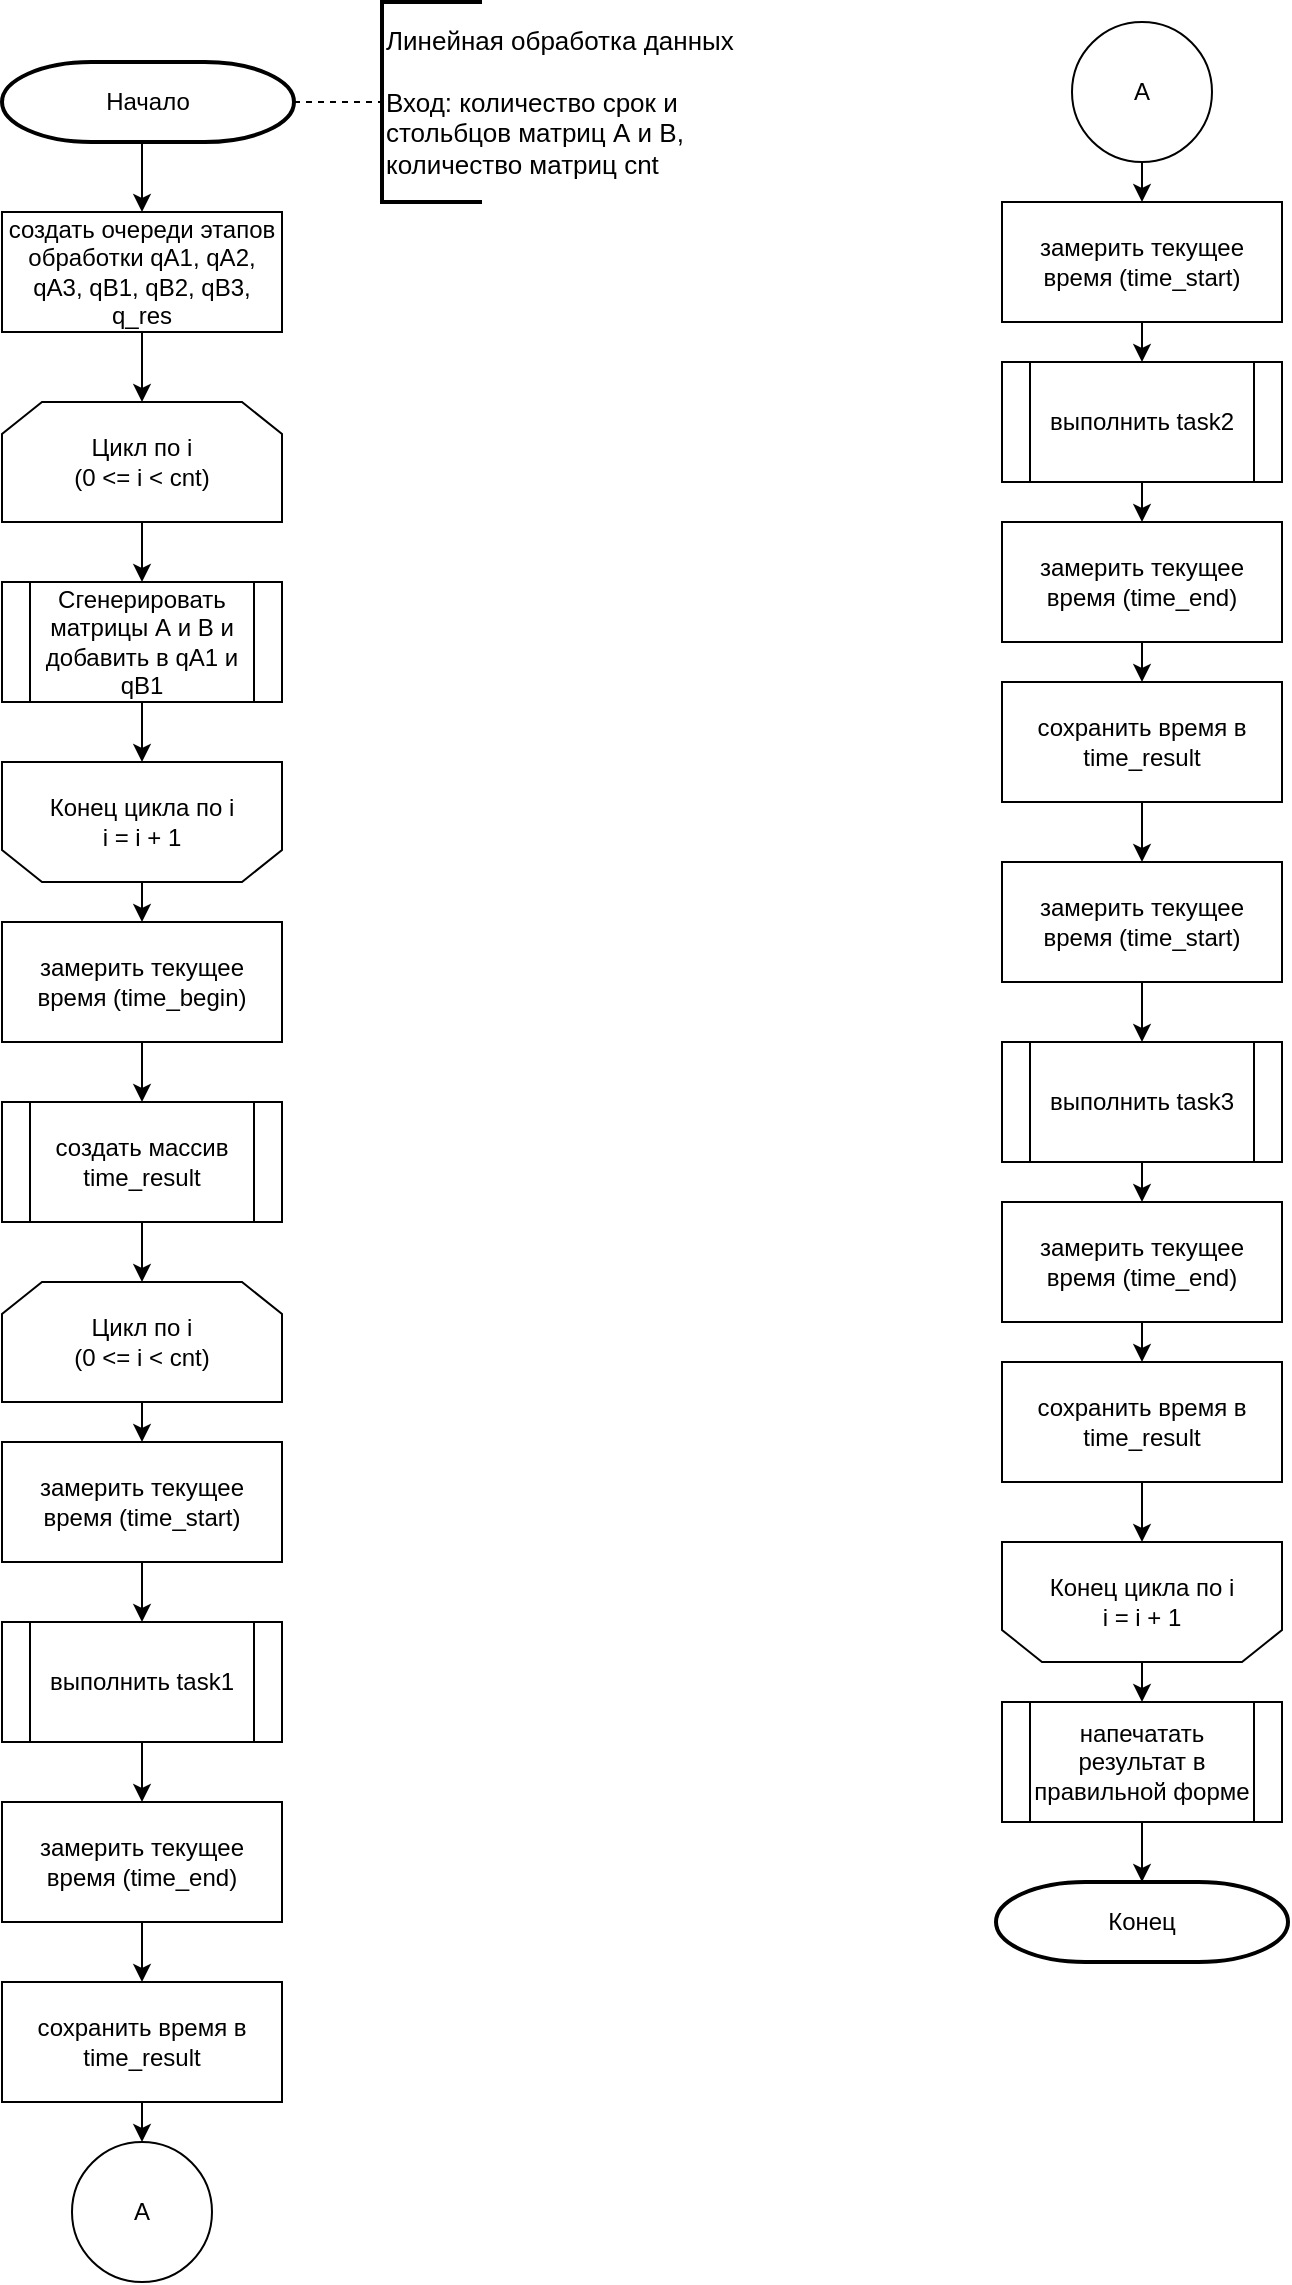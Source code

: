 <mxfile version="21.2.1" type="device" pages="6">
  <diagram name="lientuc" id="lRjZ6J2YZjkf5H5YAVvb">
    <mxGraphModel dx="1372" dy="804" grid="1" gridSize="10" guides="1" tooltips="1" connect="1" arrows="1" fold="1" page="1" pageScale="1" pageWidth="827" pageHeight="1169" math="0" shadow="0">
      <root>
        <mxCell id="0" />
        <mxCell id="1" parent="0" />
        <mxCell id="_DSc94vBjH1FXkfB-_R5-6" style="edgeStyle=orthogonalEdgeStyle;rounded=0;orthogonalLoop=1;jettySize=auto;html=1;exitX=1;exitY=0.5;exitDx=0;exitDy=0;exitPerimeter=0;entryX=0;entryY=0.5;entryDx=0;entryDy=0;entryPerimeter=0;endArrow=none;endFill=0;dashed=1;" parent="1" source="_DSc94vBjH1FXkfB-_R5-2" target="_DSc94vBjH1FXkfB-_R5-5" edge="1">
          <mxGeometry relative="1" as="geometry" />
        </mxCell>
        <mxCell id="_DSc94vBjH1FXkfB-_R5-32" style="edgeStyle=orthogonalEdgeStyle;rounded=0;orthogonalLoop=1;jettySize=auto;html=1;exitX=0.5;exitY=1;exitDx=0;exitDy=0;exitPerimeter=0;entryX=0.5;entryY=0;entryDx=0;entryDy=0;" parent="1" source="_DSc94vBjH1FXkfB-_R5-2" target="_DSc94vBjH1FXkfB-_R5-8" edge="1">
          <mxGeometry relative="1" as="geometry" />
        </mxCell>
        <mxCell id="_DSc94vBjH1FXkfB-_R5-2" value="Начало" style="strokeWidth=2;html=1;shape=mxgraph.flowchart.terminator;whiteSpace=wrap;" parent="1" vertex="1">
          <mxGeometry x="70" y="40" width="146" height="40" as="geometry" />
        </mxCell>
        <mxCell id="_DSc94vBjH1FXkfB-_R5-3" value="Конец&lt;br&gt;" style="strokeWidth=2;html=1;shape=mxgraph.flowchart.terminator;whiteSpace=wrap;" parent="1" vertex="1">
          <mxGeometry x="567" y="950" width="146" height="40" as="geometry" />
        </mxCell>
        <mxCell id="_DSc94vBjH1FXkfB-_R5-5" value="&lt;font style=&quot;font-size: 13px;&quot;&gt;Линейная обработка данных&lt;br&gt;&lt;br&gt;Вход: количество срок и&amp;nbsp;&lt;br&gt;стольбцов матриц А и В,&lt;br&gt;количество матриц сnt&lt;br&gt;&lt;/font&gt;" style="strokeWidth=2;html=1;shape=mxgraph.flowchart.annotation_1;align=left;pointerEvents=1;" parent="1" vertex="1">
          <mxGeometry x="260" y="10" width="50" height="100" as="geometry" />
        </mxCell>
        <mxCell id="_DSc94vBjH1FXkfB-_R5-33" style="edgeStyle=orthogonalEdgeStyle;rounded=0;orthogonalLoop=1;jettySize=auto;html=1;exitX=0.5;exitY=1;exitDx=0;exitDy=0;entryX=0.5;entryY=0;entryDx=0;entryDy=0;" parent="1" source="_DSc94vBjH1FXkfB-_R5-8" target="_DSc94vBjH1FXkfB-_R5-11" edge="1">
          <mxGeometry relative="1" as="geometry" />
        </mxCell>
        <mxCell id="_DSc94vBjH1FXkfB-_R5-8" value="создать очереди этапов обработки qA1, qA2, qA3, qB1, qB2, qB3, q_res" style="rounded=0;whiteSpace=wrap;html=1;" parent="1" vertex="1">
          <mxGeometry x="70" y="115" width="140" height="60" as="geometry" />
        </mxCell>
        <mxCell id="_DSc94vBjH1FXkfB-_R5-34" style="edgeStyle=orthogonalEdgeStyle;rounded=0;orthogonalLoop=1;jettySize=auto;html=1;exitX=0.5;exitY=1;exitDx=0;exitDy=0;entryX=0.5;entryY=0;entryDx=0;entryDy=0;" parent="1" source="_DSc94vBjH1FXkfB-_R5-11" target="_DSc94vBjH1FXkfB-_R5-13" edge="1">
          <mxGeometry relative="1" as="geometry" />
        </mxCell>
        <mxCell id="_DSc94vBjH1FXkfB-_R5-11" value="Цикл по i&lt;br&gt;(0 &amp;lt;= i &amp;lt; cnt)" style="shape=loopLimit;whiteSpace=wrap;html=1;" parent="1" vertex="1">
          <mxGeometry x="70" y="210" width="140" height="60" as="geometry" />
        </mxCell>
        <mxCell id="_DSc94vBjH1FXkfB-_R5-36" style="edgeStyle=orthogonalEdgeStyle;rounded=0;orthogonalLoop=1;jettySize=auto;html=1;exitX=0.5;exitY=0;exitDx=0;exitDy=0;entryX=0.5;entryY=0;entryDx=0;entryDy=0;" parent="1" source="_DSc94vBjH1FXkfB-_R5-12" target="_DSc94vBjH1FXkfB-_R5-14" edge="1">
          <mxGeometry relative="1" as="geometry" />
        </mxCell>
        <mxCell id="_DSc94vBjH1FXkfB-_R5-12" value="Конец цикла по i&lt;br&gt;i = i + 1" style="shape=loopLimit;whiteSpace=wrap;html=1;direction=west;" parent="1" vertex="1">
          <mxGeometry x="70" y="390" width="140" height="60" as="geometry" />
        </mxCell>
        <mxCell id="_DSc94vBjH1FXkfB-_R5-35" style="edgeStyle=orthogonalEdgeStyle;rounded=0;orthogonalLoop=1;jettySize=auto;html=1;exitX=0.5;exitY=1;exitDx=0;exitDy=0;entryX=0.5;entryY=1;entryDx=0;entryDy=0;" parent="1" source="_DSc94vBjH1FXkfB-_R5-13" target="_DSc94vBjH1FXkfB-_R5-12" edge="1">
          <mxGeometry relative="1" as="geometry" />
        </mxCell>
        <mxCell id="_DSc94vBjH1FXkfB-_R5-13" value="Сгенерировать матрицы А и В и добавить в qA1 и qB1" style="shape=process;whiteSpace=wrap;html=1;backgroundOutline=1;" parent="1" vertex="1">
          <mxGeometry x="70" y="300" width="140" height="60" as="geometry" />
        </mxCell>
        <mxCell id="_DSc94vBjH1FXkfB-_R5-37" style="edgeStyle=orthogonalEdgeStyle;rounded=0;orthogonalLoop=1;jettySize=auto;html=1;exitX=0.5;exitY=1;exitDx=0;exitDy=0;entryX=0.5;entryY=0;entryDx=0;entryDy=0;" parent="1" source="_DSc94vBjH1FXkfB-_R5-14" target="_DSc94vBjH1FXkfB-_R5-15" edge="1">
          <mxGeometry relative="1" as="geometry" />
        </mxCell>
        <mxCell id="_DSc94vBjH1FXkfB-_R5-14" value="замерить текущее время (time_begin)" style="rounded=0;whiteSpace=wrap;html=1;" parent="1" vertex="1">
          <mxGeometry x="70" y="470" width="140" height="60" as="geometry" />
        </mxCell>
        <mxCell id="_DSc94vBjH1FXkfB-_R5-38" style="edgeStyle=orthogonalEdgeStyle;rounded=0;orthogonalLoop=1;jettySize=auto;html=1;exitX=0.5;exitY=1;exitDx=0;exitDy=0;entryX=0.5;entryY=0;entryDx=0;entryDy=0;" parent="1" source="_DSc94vBjH1FXkfB-_R5-15" target="_DSc94vBjH1FXkfB-_R5-16" edge="1">
          <mxGeometry relative="1" as="geometry" />
        </mxCell>
        <mxCell id="_DSc94vBjH1FXkfB-_R5-15" value="создать массив time_result" style="shape=process;whiteSpace=wrap;html=1;backgroundOutline=1;" parent="1" vertex="1">
          <mxGeometry x="70" y="560" width="140" height="60" as="geometry" />
        </mxCell>
        <mxCell id="_DSc94vBjH1FXkfB-_R5-39" style="edgeStyle=orthogonalEdgeStyle;rounded=0;orthogonalLoop=1;jettySize=auto;html=1;exitX=0.5;exitY=1;exitDx=0;exitDy=0;entryX=0.5;entryY=0;entryDx=0;entryDy=0;" parent="1" source="_DSc94vBjH1FXkfB-_R5-16" target="_DSc94vBjH1FXkfB-_R5-17" edge="1">
          <mxGeometry relative="1" as="geometry" />
        </mxCell>
        <mxCell id="_DSc94vBjH1FXkfB-_R5-16" value="Цикл по i&lt;br&gt;(0 &amp;lt;= i &amp;lt; cnt)" style="shape=loopLimit;whiteSpace=wrap;html=1;" parent="1" vertex="1">
          <mxGeometry x="70" y="650" width="140" height="60" as="geometry" />
        </mxCell>
        <mxCell id="_DSc94vBjH1FXkfB-_R5-40" style="edgeStyle=orthogonalEdgeStyle;rounded=0;orthogonalLoop=1;jettySize=auto;html=1;exitX=0.5;exitY=1;exitDx=0;exitDy=0;entryX=0.5;entryY=0;entryDx=0;entryDy=0;" parent="1" source="_DSc94vBjH1FXkfB-_R5-17" target="_DSc94vBjH1FXkfB-_R5-18" edge="1">
          <mxGeometry relative="1" as="geometry" />
        </mxCell>
        <mxCell id="_DSc94vBjH1FXkfB-_R5-17" value="замерить текущее время (time_start)" style="rounded=0;whiteSpace=wrap;html=1;" parent="1" vertex="1">
          <mxGeometry x="70" y="730" width="140" height="60" as="geometry" />
        </mxCell>
        <mxCell id="_DSc94vBjH1FXkfB-_R5-41" style="edgeStyle=orthogonalEdgeStyle;rounded=0;orthogonalLoop=1;jettySize=auto;html=1;exitX=0.5;exitY=1;exitDx=0;exitDy=0;entryX=0.5;entryY=0;entryDx=0;entryDy=0;" parent="1" source="_DSc94vBjH1FXkfB-_R5-18" target="_DSc94vBjH1FXkfB-_R5-19" edge="1">
          <mxGeometry relative="1" as="geometry" />
        </mxCell>
        <mxCell id="_DSc94vBjH1FXkfB-_R5-18" value="выполнить task1" style="shape=process;whiteSpace=wrap;html=1;backgroundOutline=1;" parent="1" vertex="1">
          <mxGeometry x="70" y="820" width="140" height="60" as="geometry" />
        </mxCell>
        <mxCell id="_DSc94vBjH1FXkfB-_R5-42" style="edgeStyle=orthogonalEdgeStyle;rounded=0;orthogonalLoop=1;jettySize=auto;html=1;exitX=0.5;exitY=1;exitDx=0;exitDy=0;entryX=0.5;entryY=0;entryDx=0;entryDy=0;" parent="1" source="_DSc94vBjH1FXkfB-_R5-19" target="_DSc94vBjH1FXkfB-_R5-20" edge="1">
          <mxGeometry relative="1" as="geometry" />
        </mxCell>
        <mxCell id="_DSc94vBjH1FXkfB-_R5-19" value="замерить текущее время (time_end)" style="rounded=0;whiteSpace=wrap;html=1;" parent="1" vertex="1">
          <mxGeometry x="70" y="910" width="140" height="60" as="geometry" />
        </mxCell>
        <mxCell id="_DSc94vBjH1FXkfB-_R5-43" style="edgeStyle=orthogonalEdgeStyle;rounded=0;orthogonalLoop=1;jettySize=auto;html=1;exitX=0.5;exitY=1;exitDx=0;exitDy=0;entryX=0.5;entryY=0;entryDx=0;entryDy=0;" parent="1" source="_DSc94vBjH1FXkfB-_R5-20" target="_DSc94vBjH1FXkfB-_R5-30" edge="1">
          <mxGeometry relative="1" as="geometry" />
        </mxCell>
        <mxCell id="_DSc94vBjH1FXkfB-_R5-20" value="сохранить время в time_result" style="rounded=0;whiteSpace=wrap;html=1;" parent="1" vertex="1">
          <mxGeometry x="70" y="1000" width="140" height="60" as="geometry" />
        </mxCell>
        <mxCell id="_DSc94vBjH1FXkfB-_R5-49" style="edgeStyle=orthogonalEdgeStyle;rounded=0;orthogonalLoop=1;jettySize=auto;html=1;exitX=0.5;exitY=1;exitDx=0;exitDy=0;entryX=0.5;entryY=0;entryDx=0;entryDy=0;" parent="1" source="_DSc94vBjH1FXkfB-_R5-21" target="_DSc94vBjH1FXkfB-_R5-22" edge="1">
          <mxGeometry relative="1" as="geometry" />
        </mxCell>
        <mxCell id="_DSc94vBjH1FXkfB-_R5-21" value="замерить текущее время (time_start)" style="rounded=0;whiteSpace=wrap;html=1;" parent="1" vertex="1">
          <mxGeometry x="570" y="440" width="140" height="60" as="geometry" />
        </mxCell>
        <mxCell id="_DSc94vBjH1FXkfB-_R5-50" style="edgeStyle=orthogonalEdgeStyle;rounded=0;orthogonalLoop=1;jettySize=auto;html=1;exitX=0.5;exitY=1;exitDx=0;exitDy=0;entryX=0.5;entryY=0;entryDx=0;entryDy=0;" parent="1" source="_DSc94vBjH1FXkfB-_R5-22" target="_DSc94vBjH1FXkfB-_R5-23" edge="1">
          <mxGeometry relative="1" as="geometry" />
        </mxCell>
        <mxCell id="_DSc94vBjH1FXkfB-_R5-22" value="выполнить task3" style="shape=process;whiteSpace=wrap;html=1;backgroundOutline=1;" parent="1" vertex="1">
          <mxGeometry x="570" y="530" width="140" height="60" as="geometry" />
        </mxCell>
        <mxCell id="_DSc94vBjH1FXkfB-_R5-51" style="edgeStyle=orthogonalEdgeStyle;rounded=0;orthogonalLoop=1;jettySize=auto;html=1;exitX=0.5;exitY=1;exitDx=0;exitDy=0;entryX=0.5;entryY=0;entryDx=0;entryDy=0;" parent="1" source="_DSc94vBjH1FXkfB-_R5-23" target="_DSc94vBjH1FXkfB-_R5-24" edge="1">
          <mxGeometry relative="1" as="geometry" />
        </mxCell>
        <mxCell id="_DSc94vBjH1FXkfB-_R5-23" value="замерить текущее время (time_end)" style="rounded=0;whiteSpace=wrap;html=1;" parent="1" vertex="1">
          <mxGeometry x="570" y="610" width="140" height="60" as="geometry" />
        </mxCell>
        <mxCell id="_DSc94vBjH1FXkfB-_R5-52" style="edgeStyle=orthogonalEdgeStyle;rounded=0;orthogonalLoop=1;jettySize=auto;html=1;exitX=0.5;exitY=1;exitDx=0;exitDy=0;entryX=0.5;entryY=1;entryDx=0;entryDy=0;" parent="1" source="_DSc94vBjH1FXkfB-_R5-24" target="_DSc94vBjH1FXkfB-_R5-29" edge="1">
          <mxGeometry relative="1" as="geometry" />
        </mxCell>
        <mxCell id="_DSc94vBjH1FXkfB-_R5-24" value="сохранить время в time_result" style="rounded=0;whiteSpace=wrap;html=1;" parent="1" vertex="1">
          <mxGeometry x="570" y="690" width="140" height="60" as="geometry" />
        </mxCell>
        <mxCell id="_DSc94vBjH1FXkfB-_R5-45" style="edgeStyle=orthogonalEdgeStyle;rounded=0;orthogonalLoop=1;jettySize=auto;html=1;exitX=0.5;exitY=1;exitDx=0;exitDy=0;entryX=0.5;entryY=0;entryDx=0;entryDy=0;" parent="1" source="_DSc94vBjH1FXkfB-_R5-25" target="_DSc94vBjH1FXkfB-_R5-26" edge="1">
          <mxGeometry relative="1" as="geometry" />
        </mxCell>
        <mxCell id="_DSc94vBjH1FXkfB-_R5-25" value="замерить текущее время (time_start)" style="rounded=0;whiteSpace=wrap;html=1;" parent="1" vertex="1">
          <mxGeometry x="570" y="110" width="140" height="60" as="geometry" />
        </mxCell>
        <mxCell id="_DSc94vBjH1FXkfB-_R5-46" style="edgeStyle=orthogonalEdgeStyle;rounded=0;orthogonalLoop=1;jettySize=auto;html=1;exitX=0.5;exitY=1;exitDx=0;exitDy=0;entryX=0.5;entryY=0;entryDx=0;entryDy=0;" parent="1" source="_DSc94vBjH1FXkfB-_R5-26" target="_DSc94vBjH1FXkfB-_R5-27" edge="1">
          <mxGeometry relative="1" as="geometry" />
        </mxCell>
        <mxCell id="_DSc94vBjH1FXkfB-_R5-26" value="выполнить task2" style="shape=process;whiteSpace=wrap;html=1;backgroundOutline=1;" parent="1" vertex="1">
          <mxGeometry x="570" y="190" width="140" height="60" as="geometry" />
        </mxCell>
        <mxCell id="_DSc94vBjH1FXkfB-_R5-47" style="edgeStyle=orthogonalEdgeStyle;rounded=0;orthogonalLoop=1;jettySize=auto;html=1;exitX=0.5;exitY=1;exitDx=0;exitDy=0;entryX=0.5;entryY=0;entryDx=0;entryDy=0;" parent="1" source="_DSc94vBjH1FXkfB-_R5-27" target="_DSc94vBjH1FXkfB-_R5-28" edge="1">
          <mxGeometry relative="1" as="geometry" />
        </mxCell>
        <mxCell id="_DSc94vBjH1FXkfB-_R5-27" value="замерить текущее время (time_end)" style="rounded=0;whiteSpace=wrap;html=1;" parent="1" vertex="1">
          <mxGeometry x="570" y="270" width="140" height="60" as="geometry" />
        </mxCell>
        <mxCell id="_DSc94vBjH1FXkfB-_R5-48" style="edgeStyle=orthogonalEdgeStyle;rounded=0;orthogonalLoop=1;jettySize=auto;html=1;exitX=0.5;exitY=1;exitDx=0;exitDy=0;entryX=0.5;entryY=0;entryDx=0;entryDy=0;" parent="1" source="_DSc94vBjH1FXkfB-_R5-28" target="_DSc94vBjH1FXkfB-_R5-21" edge="1">
          <mxGeometry relative="1" as="geometry" />
        </mxCell>
        <mxCell id="_DSc94vBjH1FXkfB-_R5-28" value="сохранить время в time_result" style="rounded=0;whiteSpace=wrap;html=1;" parent="1" vertex="1">
          <mxGeometry x="570" y="350" width="140" height="60" as="geometry" />
        </mxCell>
        <mxCell id="_DSc94vBjH1FXkfB-_R5-54" style="edgeStyle=orthogonalEdgeStyle;rounded=0;orthogonalLoop=1;jettySize=auto;html=1;exitX=0.5;exitY=0;exitDx=0;exitDy=0;entryX=0.5;entryY=0;entryDx=0;entryDy=0;" parent="1" source="_DSc94vBjH1FXkfB-_R5-29" target="_DSc94vBjH1FXkfB-_R5-53" edge="1">
          <mxGeometry relative="1" as="geometry" />
        </mxCell>
        <mxCell id="_DSc94vBjH1FXkfB-_R5-29" value="Конец цикла по i&lt;br&gt;i = i + 1" style="shape=loopLimit;whiteSpace=wrap;html=1;direction=west;" parent="1" vertex="1">
          <mxGeometry x="570" y="780" width="140" height="60" as="geometry" />
        </mxCell>
        <mxCell id="_DSc94vBjH1FXkfB-_R5-30" value="A" style="ellipse;whiteSpace=wrap;html=1;aspect=fixed;" parent="1" vertex="1">
          <mxGeometry x="105" y="1080" width="70" height="70" as="geometry" />
        </mxCell>
        <mxCell id="_DSc94vBjH1FXkfB-_R5-44" style="edgeStyle=orthogonalEdgeStyle;rounded=0;orthogonalLoop=1;jettySize=auto;html=1;exitX=0.5;exitY=1;exitDx=0;exitDy=0;entryX=0.5;entryY=0;entryDx=0;entryDy=0;" parent="1" source="_DSc94vBjH1FXkfB-_R5-31" target="_DSc94vBjH1FXkfB-_R5-25" edge="1">
          <mxGeometry relative="1" as="geometry" />
        </mxCell>
        <mxCell id="_DSc94vBjH1FXkfB-_R5-31" value="A" style="ellipse;whiteSpace=wrap;html=1;aspect=fixed;" parent="1" vertex="1">
          <mxGeometry x="605" y="20" width="70" height="70" as="geometry" />
        </mxCell>
        <mxCell id="_DSc94vBjH1FXkfB-_R5-55" style="edgeStyle=orthogonalEdgeStyle;rounded=0;orthogonalLoop=1;jettySize=auto;html=1;exitX=0.5;exitY=1;exitDx=0;exitDy=0;entryX=0.5;entryY=0;entryDx=0;entryDy=0;entryPerimeter=0;" parent="1" source="_DSc94vBjH1FXkfB-_R5-53" target="_DSc94vBjH1FXkfB-_R5-3" edge="1">
          <mxGeometry relative="1" as="geometry" />
        </mxCell>
        <mxCell id="_DSc94vBjH1FXkfB-_R5-53" value="напечатать результат в правильной форме" style="shape=process;whiteSpace=wrap;html=1;backgroundOutline=1;" parent="1" vertex="1">
          <mxGeometry x="570" y="860" width="140" height="60" as="geometry" />
        </mxCell>
      </root>
    </mxGraphModel>
  </diagram>
  <diagram id="OESHLpG_bVzg__K76qJu" name="songsong">
    <mxGraphModel dx="1371" dy="804" grid="1" gridSize="10" guides="1" tooltips="1" connect="1" arrows="1" fold="1" page="1" pageScale="1" pageWidth="827" pageHeight="1169" math="0" shadow="0">
      <root>
        <mxCell id="0" />
        <mxCell id="1" parent="0" />
        <mxCell id="WsfzvenKNjPPg_gohsg7-1" style="edgeStyle=orthogonalEdgeStyle;rounded=0;orthogonalLoop=1;jettySize=auto;html=1;exitX=1;exitY=0.5;exitDx=0;exitDy=0;exitPerimeter=0;entryX=0;entryY=0.5;entryDx=0;entryDy=0;entryPerimeter=0;endArrow=none;endFill=0;dashed=1;" edge="1" parent="1" source="WsfzvenKNjPPg_gohsg7-3" target="WsfzvenKNjPPg_gohsg7-4">
          <mxGeometry relative="1" as="geometry" />
        </mxCell>
        <mxCell id="WsfzvenKNjPPg_gohsg7-2" style="edgeStyle=orthogonalEdgeStyle;rounded=0;orthogonalLoop=1;jettySize=auto;html=1;exitX=0.5;exitY=1;exitDx=0;exitDy=0;exitPerimeter=0;entryX=0.5;entryY=0;entryDx=0;entryDy=0;" edge="1" parent="1" source="WsfzvenKNjPPg_gohsg7-3" target="WsfzvenKNjPPg_gohsg7-6">
          <mxGeometry relative="1" as="geometry" />
        </mxCell>
        <mxCell id="WsfzvenKNjPPg_gohsg7-3" value="Начало" style="strokeWidth=2;html=1;shape=mxgraph.flowchart.terminator;whiteSpace=wrap;" vertex="1" parent="1">
          <mxGeometry x="70" y="40" width="146" height="40" as="geometry" />
        </mxCell>
        <mxCell id="WsfzvenKNjPPg_gohsg7-4" value="&lt;font style=&quot;font-size: 13px;&quot;&gt;Конвейерная обработка данных&lt;br&gt;&lt;br&gt;Вход: количество срок и&amp;nbsp;&lt;br&gt;стольбцов матриц А и В,&lt;br&gt;количество матриц сnt&lt;br&gt;&lt;/font&gt;" style="strokeWidth=2;html=1;shape=mxgraph.flowchart.annotation_1;align=left;pointerEvents=1;" vertex="1" parent="1">
          <mxGeometry x="260" y="10" width="50" height="100" as="geometry" />
        </mxCell>
        <mxCell id="WsfzvenKNjPPg_gohsg7-5" style="edgeStyle=orthogonalEdgeStyle;rounded=0;orthogonalLoop=1;jettySize=auto;html=1;exitX=0.5;exitY=1;exitDx=0;exitDy=0;entryX=0.5;entryY=0;entryDx=0;entryDy=0;" edge="1" parent="1" source="WsfzvenKNjPPg_gohsg7-6" target="WsfzvenKNjPPg_gohsg7-8">
          <mxGeometry relative="1" as="geometry" />
        </mxCell>
        <mxCell id="WsfzvenKNjPPg_gohsg7-6" value="создать очереди этапов обработки qA1, qA2, qA3, qB1, qB2, qB3, q_res" style="rounded=0;whiteSpace=wrap;html=1;" vertex="1" parent="1">
          <mxGeometry x="70" y="115" width="140" height="60" as="geometry" />
        </mxCell>
        <mxCell id="WsfzvenKNjPPg_gohsg7-7" style="edgeStyle=orthogonalEdgeStyle;rounded=0;orthogonalLoop=1;jettySize=auto;html=1;exitX=0.5;exitY=1;exitDx=0;exitDy=0;entryX=0.5;entryY=0;entryDx=0;entryDy=0;" edge="1" parent="1" source="WsfzvenKNjPPg_gohsg7-8" target="WsfzvenKNjPPg_gohsg7-11">
          <mxGeometry relative="1" as="geometry" />
        </mxCell>
        <mxCell id="WsfzvenKNjPPg_gohsg7-8" value="Цикл по i&lt;br&gt;(0 &amp;lt;= i &amp;lt; cnt)" style="shape=loopLimit;whiteSpace=wrap;html=1;" vertex="1" parent="1">
          <mxGeometry x="70" y="210" width="140" height="60" as="geometry" />
        </mxCell>
        <mxCell id="UvX032zctKOWJ4_5XEO--2" style="edgeStyle=orthogonalEdgeStyle;rounded=0;orthogonalLoop=1;jettySize=auto;html=1;exitX=0.5;exitY=0;exitDx=0;exitDy=0;entryX=0.5;entryY=0;entryDx=0;entryDy=0;" edge="1" parent="1" source="WsfzvenKNjPPg_gohsg7-9" target="UvX032zctKOWJ4_5XEO--1">
          <mxGeometry relative="1" as="geometry" />
        </mxCell>
        <mxCell id="WsfzvenKNjPPg_gohsg7-9" value="Конец цикла по i&lt;br&gt;i = i + 1" style="shape=loopLimit;whiteSpace=wrap;html=1;direction=west;" vertex="1" parent="1">
          <mxGeometry x="70" y="390" width="140" height="60" as="geometry" />
        </mxCell>
        <mxCell id="WsfzvenKNjPPg_gohsg7-10" style="edgeStyle=orthogonalEdgeStyle;rounded=0;orthogonalLoop=1;jettySize=auto;html=1;exitX=0.5;exitY=1;exitDx=0;exitDy=0;entryX=0.5;entryY=1;entryDx=0;entryDy=0;" edge="1" parent="1" source="WsfzvenKNjPPg_gohsg7-11" target="WsfzvenKNjPPg_gohsg7-9">
          <mxGeometry relative="1" as="geometry" />
        </mxCell>
        <mxCell id="WsfzvenKNjPPg_gohsg7-11" value="Сгенерировать матрицы А и В и добавить в qA1 и qB1" style="shape=process;whiteSpace=wrap;html=1;backgroundOutline=1;" vertex="1" parent="1">
          <mxGeometry x="70" y="300" width="140" height="60" as="geometry" />
        </mxCell>
        <mxCell id="HKraGXIZ7AcBxzCeNBUD-2" style="edgeStyle=orthogonalEdgeStyle;rounded=0;orthogonalLoop=1;jettySize=auto;html=1;exitX=0.5;exitY=1;exitDx=0;exitDy=0;entryX=0.5;entryY=0;entryDx=0;entryDy=0;" edge="1" parent="1" source="UvX032zctKOWJ4_5XEO--1" target="HKraGXIZ7AcBxzCeNBUD-1">
          <mxGeometry relative="1" as="geometry" />
        </mxCell>
        <mxCell id="UvX032zctKOWJ4_5XEO--1" value="создать массив state" style="shape=process;whiteSpace=wrap;html=1;backgroundOutline=1;" vertex="1" parent="1">
          <mxGeometry x="70" y="470" width="140" height="60" as="geometry" />
        </mxCell>
        <mxCell id="MQXqZmRlMxDu1d4InD5D-2" style="edgeStyle=orthogonalEdgeStyle;rounded=0;orthogonalLoop=1;jettySize=auto;html=1;exitX=0.5;exitY=1;exitDx=0;exitDy=0;entryX=0.5;entryY=0;entryDx=0;entryDy=0;" edge="1" parent="1" source="UvX032zctKOWJ4_5XEO--3" target="MQXqZmRlMxDu1d4InD5D-1">
          <mxGeometry relative="1" as="geometry" />
        </mxCell>
        <mxCell id="UvX032zctKOWJ4_5XEO--3" value="создать массив time_result" style="shape=process;whiteSpace=wrap;html=1;backgroundOutline=1;" vertex="1" parent="1">
          <mxGeometry x="70" y="650" width="140" height="60" as="geometry" />
        </mxCell>
        <mxCell id="HKraGXIZ7AcBxzCeNBUD-3" style="edgeStyle=orthogonalEdgeStyle;rounded=0;orthogonalLoop=1;jettySize=auto;html=1;exitX=0.5;exitY=1;exitDx=0;exitDy=0;entryX=0.5;entryY=0;entryDx=0;entryDy=0;" edge="1" parent="1" source="HKraGXIZ7AcBxzCeNBUD-1" target="UvX032zctKOWJ4_5XEO--3">
          <mxGeometry relative="1" as="geometry" />
        </mxCell>
        <mxCell id="HKraGXIZ7AcBxzCeNBUD-1" value="замерить текущее время (time_begin)" style="rounded=0;whiteSpace=wrap;html=1;" vertex="1" parent="1">
          <mxGeometry x="70" y="560" width="140" height="60" as="geometry" />
        </mxCell>
        <mxCell id="MQXqZmRlMxDu1d4InD5D-1" value="A" style="ellipse;whiteSpace=wrap;html=1;aspect=fixed;" vertex="1" parent="1">
          <mxGeometry x="105" y="750" width="70" height="70" as="geometry" />
        </mxCell>
        <mxCell id="MQXqZmRlMxDu1d4InD5D-5" style="edgeStyle=orthogonalEdgeStyle;rounded=0;orthogonalLoop=1;jettySize=auto;html=1;exitX=0.5;exitY=1;exitDx=0;exitDy=0;entryX=0.5;entryY=0;entryDx=0;entryDy=0;" edge="1" parent="1" source="MQXqZmRlMxDu1d4InD5D-3" target="MQXqZmRlMxDu1d4InD5D-4">
          <mxGeometry relative="1" as="geometry" />
        </mxCell>
        <mxCell id="MQXqZmRlMxDu1d4InD5D-3" value="A" style="ellipse;whiteSpace=wrap;html=1;aspect=fixed;" vertex="1" parent="1">
          <mxGeometry x="565" y="40" width="70" height="70" as="geometry" />
        </mxCell>
        <mxCell id="MQXqZmRlMxDu1d4InD5D-8" style="edgeStyle=orthogonalEdgeStyle;rounded=0;orthogonalLoop=1;jettySize=auto;html=1;exitX=0.5;exitY=1;exitDx=0;exitDy=0;entryX=0.5;entryY=0;entryDx=0;entryDy=0;" edge="1" parent="1" source="MQXqZmRlMxDu1d4InD5D-4" target="MQXqZmRlMxDu1d4InD5D-7">
          <mxGeometry relative="1" as="geometry" />
        </mxCell>
        <mxCell id="MQXqZmRlMxDu1d4InD5D-4" value="создать массив потоков threads" style="rounded=0;whiteSpace=wrap;html=1;" vertex="1" parent="1">
          <mxGeometry x="530" y="140" width="140" height="60" as="geometry" />
        </mxCell>
        <mxCell id="MQXqZmRlMxDu1d4InD5D-10" style="edgeStyle=orthogonalEdgeStyle;rounded=0;orthogonalLoop=1;jettySize=auto;html=1;exitX=0.5;exitY=1;exitDx=0;exitDy=0;entryX=0.5;entryY=0;entryDx=0;entryDy=0;" edge="1" parent="1" source="MQXqZmRlMxDu1d4InD5D-7" target="MQXqZmRlMxDu1d4InD5D-9">
          <mxGeometry relative="1" as="geometry" />
        </mxCell>
        <mxCell id="MQXqZmRlMxDu1d4InD5D-7" value="выделить задачи потокам и запустить" style="rounded=0;whiteSpace=wrap;html=1;" vertex="1" parent="1">
          <mxGeometry x="530" y="230" width="140" height="60" as="geometry" />
        </mxCell>
        <mxCell id="MQXqZmRlMxDu1d4InD5D-12" style="edgeStyle=orthogonalEdgeStyle;rounded=0;orthogonalLoop=1;jettySize=auto;html=1;exitX=0.5;exitY=1;exitDx=0;exitDy=0;entryX=0.5;entryY=0;entryDx=0;entryDy=0;" edge="1" parent="1" source="MQXqZmRlMxDu1d4InD5D-9" target="MQXqZmRlMxDu1d4InD5D-11">
          <mxGeometry relative="1" as="geometry" />
        </mxCell>
        <mxCell id="MQXqZmRlMxDu1d4InD5D-9" value="Цикл по i&lt;br&gt;(0 &amp;lt;= i &amp;lt; 3)" style="shape=loopLimit;whiteSpace=wrap;html=1;" vertex="1" parent="1">
          <mxGeometry x="530" y="320" width="140" height="60" as="geometry" />
        </mxCell>
        <mxCell id="MQXqZmRlMxDu1d4InD5D-14" style="edgeStyle=orthogonalEdgeStyle;rounded=0;orthogonalLoop=1;jettySize=auto;html=1;exitX=0.5;exitY=1;exitDx=0;exitDy=0;entryX=0.5;entryY=1;entryDx=0;entryDy=0;" edge="1" parent="1" source="MQXqZmRlMxDu1d4InD5D-11" target="MQXqZmRlMxDu1d4InD5D-13">
          <mxGeometry relative="1" as="geometry" />
        </mxCell>
        <mxCell id="MQXqZmRlMxDu1d4InD5D-11" value="Указать, что главный поток дожен дождаться потока threads[i]" style="rounded=0;whiteSpace=wrap;html=1;" vertex="1" parent="1">
          <mxGeometry x="530" y="410" width="140" height="60" as="geometry" />
        </mxCell>
        <mxCell id="Ew7WRmKN6yESdzebWFZy-4" style="edgeStyle=orthogonalEdgeStyle;rounded=0;orthogonalLoop=1;jettySize=auto;html=1;exitX=0.5;exitY=0;exitDx=0;exitDy=0;entryX=0.5;entryY=0;entryDx=0;entryDy=0;" edge="1" parent="1" source="MQXqZmRlMxDu1d4InD5D-13" target="Ew7WRmKN6yESdzebWFZy-3">
          <mxGeometry relative="1" as="geometry" />
        </mxCell>
        <mxCell id="MQXqZmRlMxDu1d4InD5D-13" value="Конец цикла по i&lt;br&gt;i = i + 1" style="shape=loopLimit;whiteSpace=wrap;html=1;direction=west;" vertex="1" parent="1">
          <mxGeometry x="530" y="500" width="140" height="60" as="geometry" />
        </mxCell>
        <mxCell id="Ew7WRmKN6yESdzebWFZy-1" value="Конец&lt;br&gt;" style="strokeWidth=2;html=1;shape=mxgraph.flowchart.terminator;whiteSpace=wrap;" vertex="1" parent="1">
          <mxGeometry x="527" y="690" width="146" height="40" as="geometry" />
        </mxCell>
        <mxCell id="Ew7WRmKN6yESdzebWFZy-2" style="edgeStyle=orthogonalEdgeStyle;rounded=0;orthogonalLoop=1;jettySize=auto;html=1;exitX=0.5;exitY=1;exitDx=0;exitDy=0;entryX=0.5;entryY=0;entryDx=0;entryDy=0;entryPerimeter=0;" edge="1" parent="1" source="Ew7WRmKN6yESdzebWFZy-3" target="Ew7WRmKN6yESdzebWFZy-1">
          <mxGeometry relative="1" as="geometry" />
        </mxCell>
        <mxCell id="Ew7WRmKN6yESdzebWFZy-3" value="напечатать результат в правильной форме" style="shape=process;whiteSpace=wrap;html=1;backgroundOutline=1;" vertex="1" parent="1">
          <mxGeometry x="530" y="600" width="140" height="60" as="geometry" />
        </mxCell>
      </root>
    </mxGraphModel>
  </diagram>
  <diagram id="srEfz4x82hWqhk9VEixp" name="threads1">
    <mxGraphModel dx="1371" dy="804" grid="1" gridSize="10" guides="1" tooltips="1" connect="1" arrows="1" fold="1" page="1" pageScale="1" pageWidth="827" pageHeight="1169" math="0" shadow="0">
      <root>
        <mxCell id="0" />
        <mxCell id="1" parent="0" />
        <mxCell id="VoV54YwkpUogc067rHLI-1" style="edgeStyle=orthogonalEdgeStyle;rounded=0;orthogonalLoop=1;jettySize=auto;html=1;exitX=1;exitY=0.5;exitDx=0;exitDy=0;exitPerimeter=0;entryX=0;entryY=0.5;entryDx=0;entryDy=0;entryPerimeter=0;endArrow=none;endFill=0;dashed=1;" parent="1" source="VoV54YwkpUogc067rHLI-3" target="VoV54YwkpUogc067rHLI-4" edge="1">
          <mxGeometry relative="1" as="geometry" />
        </mxCell>
        <mxCell id="CKJZDtGRl_7qA7dOcxRG-11" style="edgeStyle=orthogonalEdgeStyle;rounded=0;orthogonalLoop=1;jettySize=auto;html=1;exitX=0.5;exitY=1;exitDx=0;exitDy=0;exitPerimeter=0;entryX=0.5;entryY=0;entryDx=0;entryDy=0;" parent="1" source="VoV54YwkpUogc067rHLI-3" target="XPRm2l2uMLbK9Duz0q6g-1" edge="1">
          <mxGeometry relative="1" as="geometry" />
        </mxCell>
        <mxCell id="VoV54YwkpUogc067rHLI-3" value="Начало" style="strokeWidth=2;html=1;shape=mxgraph.flowchart.terminator;whiteSpace=wrap;" parent="1" vertex="1">
          <mxGeometry x="70" y="40" width="140" height="40" as="geometry" />
        </mxCell>
        <mxCell id="VoV54YwkpUogc067rHLI-4" value="&lt;font style=&quot;font-size: 13px;&quot;&gt;Лента 1 конвейерной обработки данных&lt;br&gt;&lt;br&gt;Вход: очереди qA1, qA2, qB1, qB2, &lt;br&gt;массивы time_result, state,&lt;br&gt;состояние qA1_is_empty&lt;br&gt;&lt;br&gt;&lt;/font&gt;" style="strokeWidth=2;html=1;shape=mxgraph.flowchart.annotation_1;align=left;pointerEvents=1;" parent="1" vertex="1">
          <mxGeometry x="260" y="10" width="50" height="100" as="geometry" />
        </mxCell>
        <mxCell id="CKJZDtGRl_7qA7dOcxRG-4" style="edgeStyle=orthogonalEdgeStyle;rounded=0;orthogonalLoop=1;jettySize=auto;html=1;exitX=0.5;exitY=1;exitDx=0;exitDy=0;entryX=0.5;entryY=0;entryDx=0;entryDy=0;" parent="1" source="XPRm2l2uMLbK9Duz0q6g-1" target="43Ot8PTCz1NudrIlFRyV-1" edge="1">
          <mxGeometry relative="1" as="geometry" />
        </mxCell>
        <mxCell id="XPRm2l2uMLbK9Duz0q6g-1" value="task_num = 1" style="rounded=0;whiteSpace=wrap;html=1;" parent="1" vertex="1">
          <mxGeometry x="70" y="120" width="140" height="60" as="geometry" />
        </mxCell>
        <mxCell id="fMB-c86pyXD7S5UEYRMb-3" style="edgeStyle=orthogonalEdgeStyle;rounded=0;orthogonalLoop=1;jettySize=auto;html=1;exitX=0.5;exitY=1;exitDx=0;exitDy=0;entryX=0.5;entryY=0;entryDx=0;entryDy=0;" parent="1" source="43Ot8PTCz1NudrIlFRyV-1" target="fMB-c86pyXD7S5UEYRMb-1" edge="1">
          <mxGeometry relative="1" as="geometry" />
        </mxCell>
        <mxCell id="43Ot8PTCz1NudrIlFRyV-1" value="Цикл пока очередь qA1 не пуста" style="shape=loopLimit;whiteSpace=wrap;html=1;" parent="1" vertex="1">
          <mxGeometry x="70" y="210" width="140" height="60" as="geometry" />
        </mxCell>
        <mxCell id="gEmA5suMlbGdHfg6TiZd-2" style="edgeStyle=orthogonalEdgeStyle;rounded=0;orthogonalLoop=1;jettySize=auto;html=1;exitX=0.5;exitY=0;exitDx=0;exitDy=0;entryX=0.5;entryY=0;entryDx=0;entryDy=0;" parent="1" source="43Ot8PTCz1NudrIlFRyV-2" target="gEmA5suMlbGdHfg6TiZd-1" edge="1">
          <mxGeometry relative="1" as="geometry" />
        </mxCell>
        <mxCell id="43Ot8PTCz1NudrIlFRyV-2" value="Цикл пока очередь qA1 не пуста" style="shape=loopLimit;whiteSpace=wrap;html=1;direction=west;" parent="1" vertex="1">
          <mxGeometry x="70" y="750" width="140" height="60" as="geometry" />
        </mxCell>
        <mxCell id="fMB-c86pyXD7S5UEYRMb-4" style="edgeStyle=orthogonalEdgeStyle;rounded=0;orthogonalLoop=1;jettySize=auto;html=1;exitX=0.5;exitY=1;exitDx=0;exitDy=0;entryX=0.5;entryY=0;entryDx=0;entryDy=0;" parent="1" source="fMB-c86pyXD7S5UEYRMb-1" target="fMB-c86pyXD7S5UEYRMb-2" edge="1">
          <mxGeometry relative="1" as="geometry" />
        </mxCell>
        <mxCell id="fMB-c86pyXD7S5UEYRMb-1" value="замерить текущее время (time_start)" style="rounded=0;whiteSpace=wrap;html=1;" parent="1" vertex="1">
          <mxGeometry x="70" y="300" width="140" height="60" as="geometry" />
        </mxCell>
        <mxCell id="CKJZDtGRl_7qA7dOcxRG-5" style="edgeStyle=orthogonalEdgeStyle;rounded=0;orthogonalLoop=1;jettySize=auto;html=1;exitX=0.5;exitY=1;exitDx=0;exitDy=0;entryX=0.5;entryY=0;entryDx=0;entryDy=0;" parent="1" source="fMB-c86pyXD7S5UEYRMb-2" target="CKJZDtGRl_7qA7dOcxRG-1" edge="1">
          <mxGeometry relative="1" as="geometry" />
        </mxCell>
        <mxCell id="fMB-c86pyXD7S5UEYRMb-2" value="выполнить task1" style="shape=process;whiteSpace=wrap;html=1;backgroundOutline=1;" parent="1" vertex="1">
          <mxGeometry x="70" y="390" width="140" height="60" as="geometry" />
        </mxCell>
        <mxCell id="CKJZDtGRl_7qA7dOcxRG-6" style="edgeStyle=orthogonalEdgeStyle;rounded=0;orthogonalLoop=1;jettySize=auto;html=1;exitX=0.5;exitY=1;exitDx=0;exitDy=0;entryX=0.5;entryY=0;entryDx=0;entryDy=0;" parent="1" source="CKJZDtGRl_7qA7dOcxRG-1" target="CKJZDtGRl_7qA7dOcxRG-2" edge="1">
          <mxGeometry relative="1" as="geometry" />
        </mxCell>
        <mxCell id="CKJZDtGRl_7qA7dOcxRG-1" value="замерить текущее время (time_end)" style="rounded=0;whiteSpace=wrap;html=1;" parent="1" vertex="1">
          <mxGeometry x="70" y="480" width="140" height="60" as="geometry" />
        </mxCell>
        <mxCell id="CKJZDtGRl_7qA7dOcxRG-7" style="edgeStyle=orthogonalEdgeStyle;rounded=0;orthogonalLoop=1;jettySize=auto;html=1;exitX=0.5;exitY=1;exitDx=0;exitDy=0;entryX=0.5;entryY=0;entryDx=0;entryDy=0;" parent="1" source="CKJZDtGRl_7qA7dOcxRG-2" target="CKJZDtGRl_7qA7dOcxRG-3" edge="1">
          <mxGeometry relative="1" as="geometry" />
        </mxCell>
        <mxCell id="CKJZDtGRl_7qA7dOcxRG-2" value="сохранить время в time_result" style="rounded=0;whiteSpace=wrap;html=1;" parent="1" vertex="1">
          <mxGeometry x="70" y="570" width="140" height="60" as="geometry" />
        </mxCell>
        <mxCell id="CKJZDtGRl_7qA7dOcxRG-8" style="edgeStyle=orthogonalEdgeStyle;rounded=0;orthogonalLoop=1;jettySize=auto;html=1;exitX=0.5;exitY=1;exitDx=0;exitDy=0;entryX=0.5;entryY=1;entryDx=0;entryDy=0;" parent="1" source="CKJZDtGRl_7qA7dOcxRG-3" target="43Ot8PTCz1NudrIlFRyV-2" edge="1">
          <mxGeometry relative="1" as="geometry" />
        </mxCell>
        <mxCell id="CKJZDtGRl_7qA7dOcxRG-3" value="task_num += 1" style="rounded=0;whiteSpace=wrap;html=1;" parent="1" vertex="1">
          <mxGeometry x="70" y="660" width="140" height="60" as="geometry" />
        </mxCell>
        <mxCell id="CKJZDtGRl_7qA7dOcxRG-9" value="Конец" style="strokeWidth=2;html=1;shape=mxgraph.flowchart.terminator;whiteSpace=wrap;" parent="1" vertex="1">
          <mxGeometry x="67" y="940" width="146" height="40" as="geometry" />
        </mxCell>
        <mxCell id="gEmA5suMlbGdHfg6TiZd-3" style="edgeStyle=orthogonalEdgeStyle;rounded=0;orthogonalLoop=1;jettySize=auto;html=1;exitX=0.5;exitY=1;exitDx=0;exitDy=0;entryX=0.5;entryY=0;entryDx=0;entryDy=0;entryPerimeter=0;" parent="1" source="gEmA5suMlbGdHfg6TiZd-1" target="CKJZDtGRl_7qA7dOcxRG-9" edge="1">
          <mxGeometry relative="1" as="geometry" />
        </mxCell>
        <mxCell id="gEmA5suMlbGdHfg6TiZd-1" value="qA1_is_empty = true" style="rounded=0;whiteSpace=wrap;html=1;" parent="1" vertex="1">
          <mxGeometry x="70" y="840" width="140" height="60" as="geometry" />
        </mxCell>
      </root>
    </mxGraphModel>
  </diagram>
  <diagram id="d0WDLrDUvggbZZmrwIDw" name="threads2">
    <mxGraphModel dx="1371" dy="804" grid="1" gridSize="10" guides="1" tooltips="1" connect="1" arrows="1" fold="1" page="1" pageScale="1" pageWidth="827" pageHeight="1169" math="0" shadow="0">
      <root>
        <mxCell id="0" />
        <mxCell id="1" parent="0" />
        <mxCell id="Mtfobwcnp2RI7RE5Pz96-22" style="edgeStyle=orthogonalEdgeStyle;rounded=0;orthogonalLoop=1;jettySize=auto;html=1;exitX=1;exitY=0.5;exitDx=0;exitDy=0;exitPerimeter=0;entryX=0;entryY=0.5;entryDx=0;entryDy=0;entryPerimeter=0;endArrow=none;endFill=0;dashed=1;" edge="1" parent="1" source="Mtfobwcnp2RI7RE5Pz96-24" target="Mtfobwcnp2RI7RE5Pz96-25">
          <mxGeometry relative="1" as="geometry" />
        </mxCell>
        <mxCell id="Mtfobwcnp2RI7RE5Pz96-23" style="edgeStyle=orthogonalEdgeStyle;rounded=0;orthogonalLoop=1;jettySize=auto;html=1;exitX=0.5;exitY=1;exitDx=0;exitDy=0;exitPerimeter=0;entryX=0.5;entryY=0;entryDx=0;entryDy=0;" edge="1" parent="1" source="Mtfobwcnp2RI7RE5Pz96-24" target="Mtfobwcnp2RI7RE5Pz96-27">
          <mxGeometry relative="1" as="geometry" />
        </mxCell>
        <mxCell id="Mtfobwcnp2RI7RE5Pz96-24" value="Начало" style="strokeWidth=2;html=1;shape=mxgraph.flowchart.terminator;whiteSpace=wrap;" vertex="1" parent="1">
          <mxGeometry x="283" y="50" width="140" height="40" as="geometry" />
        </mxCell>
        <mxCell id="Mtfobwcnp2RI7RE5Pz96-25" value="&lt;font style=&quot;font-size: 13px;&quot;&gt;Лента 2 конвейерной обработки данных&lt;br&gt;&lt;br&gt;Вход: очереди qA2, qA3, qB2, qB3, &lt;br&gt;массивы time_result, state,&lt;br&gt;состояние qA1_is_empty, qA2_is_empty&lt;br&gt;&lt;br&gt;&lt;/font&gt;" style="strokeWidth=2;html=1;shape=mxgraph.flowchart.annotation_1;align=left;pointerEvents=1;" vertex="1" parent="1">
          <mxGeometry x="473" y="20" width="50" height="100" as="geometry" />
        </mxCell>
        <mxCell id="Mtfobwcnp2RI7RE5Pz96-26" style="edgeStyle=orthogonalEdgeStyle;rounded=0;orthogonalLoop=1;jettySize=auto;html=1;exitX=0.5;exitY=1;exitDx=0;exitDy=0;entryX=0.5;entryY=0;entryDx=0;entryDy=0;" edge="1" parent="1" source="Mtfobwcnp2RI7RE5Pz96-27" target="Mtfobwcnp2RI7RE5Pz96-29">
          <mxGeometry relative="1" as="geometry" />
        </mxCell>
        <mxCell id="Mtfobwcnp2RI7RE5Pz96-27" value="task_num = 1" style="rounded=0;whiteSpace=wrap;html=1;" vertex="1" parent="1">
          <mxGeometry x="283" y="130" width="140" height="60" as="geometry" />
        </mxCell>
        <mxCell id="Ga1yLPE-TrWedo2pWfGP-13" style="edgeStyle=orthogonalEdgeStyle;rounded=0;orthogonalLoop=1;jettySize=auto;html=1;exitX=0.5;exitY=1;exitDx=0;exitDy=0;entryX=0.5;entryY=0;entryDx=0;entryDy=0;" edge="1" parent="1" source="Mtfobwcnp2RI7RE5Pz96-29" target="Ga1yLPE-TrWedo2pWfGP-1">
          <mxGeometry relative="1" as="geometry" />
        </mxCell>
        <mxCell id="Mtfobwcnp2RI7RE5Pz96-29" value="Цикл пока true" style="shape=loopLimit;whiteSpace=wrap;html=1;" vertex="1" parent="1">
          <mxGeometry x="283" y="220" width="140" height="60" as="geometry" />
        </mxCell>
        <mxCell id="Ga1yLPE-TrWedo2pWfGP-15" style="edgeStyle=orthogonalEdgeStyle;rounded=0;orthogonalLoop=1;jettySize=auto;html=1;exitX=0.5;exitY=0;exitDx=0;exitDy=0;entryX=0.5;entryY=0;entryDx=0;entryDy=0;" edge="1" parent="1" source="Mtfobwcnp2RI7RE5Pz96-31" target="Ga1yLPE-TrWedo2pWfGP-14">
          <mxGeometry relative="1" as="geometry" />
        </mxCell>
        <mxCell id="Mtfobwcnp2RI7RE5Pz96-31" value="Цикл пока true" style="shape=loopLimit;whiteSpace=wrap;html=1;direction=west;" vertex="1" parent="1">
          <mxGeometry x="289" y="940" width="140" height="60" as="geometry" />
        </mxCell>
        <mxCell id="Mtfobwcnp2RI7RE5Pz96-32" style="edgeStyle=orthogonalEdgeStyle;rounded=0;orthogonalLoop=1;jettySize=auto;html=1;exitX=0.5;exitY=1;exitDx=0;exitDy=0;entryX=0.5;entryY=0;entryDx=0;entryDy=0;" edge="1" parent="1" source="Mtfobwcnp2RI7RE5Pz96-33" target="Mtfobwcnp2RI7RE5Pz96-35">
          <mxGeometry relative="1" as="geometry" />
        </mxCell>
        <mxCell id="Mtfobwcnp2RI7RE5Pz96-33" value="замерить текущее время (time_start)" style="rounded=0;whiteSpace=wrap;html=1;" vertex="1" parent="1">
          <mxGeometry x="590" y="470" width="140" height="60" as="geometry" />
        </mxCell>
        <mxCell id="Mtfobwcnp2RI7RE5Pz96-34" style="edgeStyle=orthogonalEdgeStyle;rounded=0;orthogonalLoop=1;jettySize=auto;html=1;exitX=0.5;exitY=1;exitDx=0;exitDy=0;entryX=0.5;entryY=0;entryDx=0;entryDy=0;" edge="1" parent="1" source="Mtfobwcnp2RI7RE5Pz96-35" target="Mtfobwcnp2RI7RE5Pz96-37">
          <mxGeometry relative="1" as="geometry" />
        </mxCell>
        <mxCell id="Mtfobwcnp2RI7RE5Pz96-35" value="выполнить task2" style="shape=process;whiteSpace=wrap;html=1;backgroundOutline=1;" vertex="1" parent="1">
          <mxGeometry x="590" y="560" width="140" height="60" as="geometry" />
        </mxCell>
        <mxCell id="Mtfobwcnp2RI7RE5Pz96-36" style="edgeStyle=orthogonalEdgeStyle;rounded=0;orthogonalLoop=1;jettySize=auto;html=1;exitX=0.5;exitY=1;exitDx=0;exitDy=0;entryX=0.5;entryY=0;entryDx=0;entryDy=0;" edge="1" parent="1" source="Mtfobwcnp2RI7RE5Pz96-37" target="Mtfobwcnp2RI7RE5Pz96-39">
          <mxGeometry relative="1" as="geometry" />
        </mxCell>
        <mxCell id="Mtfobwcnp2RI7RE5Pz96-37" value="замерить текущее время (time_end)" style="rounded=0;whiteSpace=wrap;html=1;" vertex="1" parent="1">
          <mxGeometry x="590" y="650" width="140" height="60" as="geometry" />
        </mxCell>
        <mxCell id="Mtfobwcnp2RI7RE5Pz96-38" style="edgeStyle=orthogonalEdgeStyle;rounded=0;orthogonalLoop=1;jettySize=auto;html=1;exitX=0.5;exitY=1;exitDx=0;exitDy=0;entryX=0.5;entryY=0;entryDx=0;entryDy=0;" edge="1" parent="1" source="Mtfobwcnp2RI7RE5Pz96-39" target="Mtfobwcnp2RI7RE5Pz96-41">
          <mxGeometry relative="1" as="geometry" />
        </mxCell>
        <mxCell id="Mtfobwcnp2RI7RE5Pz96-39" value="сохранить время в time_result" style="rounded=0;whiteSpace=wrap;html=1;" vertex="1" parent="1">
          <mxGeometry x="590" y="740" width="140" height="60" as="geometry" />
        </mxCell>
        <mxCell id="Ga1yLPE-TrWedo2pWfGP-17" style="edgeStyle=orthogonalEdgeStyle;rounded=0;orthogonalLoop=1;jettySize=auto;html=1;exitX=0.5;exitY=1;exitDx=0;exitDy=0;entryX=0.5;entryY=1;entryDx=0;entryDy=0;" edge="1" parent="1" source="Mtfobwcnp2RI7RE5Pz96-41" target="Mtfobwcnp2RI7RE5Pz96-31">
          <mxGeometry relative="1" as="geometry">
            <Array as="points">
              <mxPoint x="660" y="910" />
              <mxPoint x="359" y="910" />
            </Array>
          </mxGeometry>
        </mxCell>
        <mxCell id="Mtfobwcnp2RI7RE5Pz96-41" value="task_num += 1" style="rounded=0;whiteSpace=wrap;html=1;" vertex="1" parent="1">
          <mxGeometry x="590" y="830" width="140" height="60" as="geometry" />
        </mxCell>
        <mxCell id="Mtfobwcnp2RI7RE5Pz96-42" value="Конец" style="strokeWidth=2;html=1;shape=mxgraph.flowchart.terminator;whiteSpace=wrap;" vertex="1" parent="1">
          <mxGeometry x="286" y="1110" width="146" height="40" as="geometry" />
        </mxCell>
        <mxCell id="Ga1yLPE-TrWedo2pWfGP-4" style="edgeStyle=orthogonalEdgeStyle;rounded=0;orthogonalLoop=1;jettySize=auto;html=1;exitX=1;exitY=0.5;exitDx=0;exitDy=0;entryX=0.5;entryY=0;entryDx=0;entryDy=0;" edge="1" parent="1" source="Ga1yLPE-TrWedo2pWfGP-1" target="Ga1yLPE-TrWedo2pWfGP-2">
          <mxGeometry relative="1" as="geometry" />
        </mxCell>
        <mxCell id="Ga1yLPE-TrWedo2pWfGP-7" style="edgeStyle=orthogonalEdgeStyle;rounded=0;orthogonalLoop=1;jettySize=auto;html=1;exitX=0;exitY=0.5;exitDx=0;exitDy=0;entryX=0.5;entryY=0;entryDx=0;entryDy=0;" edge="1" parent="1" source="Ga1yLPE-TrWedo2pWfGP-1" target="Ga1yLPE-TrWedo2pWfGP-6">
          <mxGeometry relative="1" as="geometry" />
        </mxCell>
        <mxCell id="Ga1yLPE-TrWedo2pWfGP-1" value="оречедь qA2 не &lt;br&gt;пуста?" style="rhombus;whiteSpace=wrap;html=1;" vertex="1" parent="1">
          <mxGeometry x="283" y="310" width="140" height="80" as="geometry" />
        </mxCell>
        <mxCell id="Ga1yLPE-TrWedo2pWfGP-3" style="edgeStyle=orthogonalEdgeStyle;rounded=0;orthogonalLoop=1;jettySize=auto;html=1;exitX=1;exitY=0.5;exitDx=0;exitDy=0;entryX=0.5;entryY=0;entryDx=0;entryDy=0;" edge="1" parent="1" source="Ga1yLPE-TrWedo2pWfGP-2" target="Mtfobwcnp2RI7RE5Pz96-33">
          <mxGeometry relative="1" as="geometry" />
        </mxCell>
        <mxCell id="Ga1yLPE-TrWedo2pWfGP-2" value="1-й этап для &lt;br&gt;этой матрицы выполнился" style="rhombus;whiteSpace=wrap;html=1;" vertex="1" parent="1">
          <mxGeometry x="440" y="410" width="140" height="80" as="geometry" />
        </mxCell>
        <mxCell id="Ga1yLPE-TrWedo2pWfGP-9" style="edgeStyle=orthogonalEdgeStyle;rounded=0;orthogonalLoop=1;jettySize=auto;html=1;exitX=1;exitY=0.5;exitDx=0;exitDy=0;entryX=0.5;entryY=0;entryDx=0;entryDy=0;" edge="1" parent="1" source="Ga1yLPE-TrWedo2pWfGP-6" target="Ga1yLPE-TrWedo2pWfGP-8">
          <mxGeometry relative="1" as="geometry" />
        </mxCell>
        <mxCell id="Ga1yLPE-TrWedo2pWfGP-19" style="edgeStyle=orthogonalEdgeStyle;rounded=0;orthogonalLoop=1;jettySize=auto;html=1;exitX=0;exitY=0.5;exitDx=0;exitDy=0;entryX=0.5;entryY=1;entryDx=0;entryDy=0;" edge="1" parent="1" source="Ga1yLPE-TrWedo2pWfGP-6" target="Mtfobwcnp2RI7RE5Pz96-31">
          <mxGeometry relative="1" as="geometry">
            <Array as="points">
              <mxPoint x="110" y="450" />
              <mxPoint x="110" y="660" />
              <mxPoint x="180" y="660" />
              <mxPoint x="180" y="910" />
              <mxPoint x="359" y="910" />
            </Array>
          </mxGeometry>
        </mxCell>
        <mxCell id="Ga1yLPE-TrWedo2pWfGP-6" value="qA1_is_empty = true?" style="rhombus;whiteSpace=wrap;html=1;" vertex="1" parent="1">
          <mxGeometry x="130" y="410" width="140" height="80" as="geometry" />
        </mxCell>
        <mxCell id="Ga1yLPE-TrWedo2pWfGP-18" style="edgeStyle=orthogonalEdgeStyle;rounded=0;orthogonalLoop=1;jettySize=auto;html=1;exitX=0.5;exitY=1;exitDx=0;exitDy=0;entryX=0.5;entryY=1;entryDx=0;entryDy=0;" edge="1" parent="1" source="Ga1yLPE-TrWedo2pWfGP-8" target="Mtfobwcnp2RI7RE5Pz96-31">
          <mxGeometry relative="1" as="geometry">
            <Array as="points">
              <mxPoint x="310" y="660" />
              <mxPoint x="180" y="660" />
              <mxPoint x="180" y="910" />
              <mxPoint x="359" y="910" />
            </Array>
          </mxGeometry>
        </mxCell>
        <mxCell id="Ga1yLPE-TrWedo2pWfGP-8" value="Выйти из цикла" style="rounded=0;whiteSpace=wrap;html=1;" vertex="1" parent="1">
          <mxGeometry x="240" y="540" width="140" height="60" as="geometry" />
        </mxCell>
        <mxCell id="Ga1yLPE-TrWedo2pWfGP-16" style="edgeStyle=orthogonalEdgeStyle;rounded=0;orthogonalLoop=1;jettySize=auto;html=1;exitX=0.5;exitY=1;exitDx=0;exitDy=0;entryX=0.5;entryY=0;entryDx=0;entryDy=0;entryPerimeter=0;" edge="1" parent="1" source="Ga1yLPE-TrWedo2pWfGP-14" target="Mtfobwcnp2RI7RE5Pz96-42">
          <mxGeometry relative="1" as="geometry" />
        </mxCell>
        <mxCell id="Ga1yLPE-TrWedo2pWfGP-14" value="qA2_is_empty = true" style="rounded=0;whiteSpace=wrap;html=1;" vertex="1" parent="1">
          <mxGeometry x="289" y="1020" width="140" height="60" as="geometry" />
        </mxCell>
      </root>
    </mxGraphModel>
  </diagram>
  <diagram id="mY6-7Sh4pxGPBeC91UVH" name="threads3">
    <mxGraphModel dx="1246" dy="731" grid="1" gridSize="10" guides="1" tooltips="1" connect="1" arrows="1" fold="1" page="1" pageScale="1" pageWidth="827" pageHeight="1169" math="0" shadow="0">
      <root>
        <mxCell id="0" />
        <mxCell id="1" parent="0" />
        <mxCell id="ZBRl8sobORzaNzX7NaE3-1" style="edgeStyle=orthogonalEdgeStyle;rounded=0;orthogonalLoop=1;jettySize=auto;html=1;exitX=1;exitY=0.5;exitDx=0;exitDy=0;exitPerimeter=0;entryX=0;entryY=0.5;entryDx=0;entryDy=0;entryPerimeter=0;endArrow=none;endFill=0;dashed=1;" edge="1" parent="1" source="ZBRl8sobORzaNzX7NaE3-3" target="ZBRl8sobORzaNzX7NaE3-4">
          <mxGeometry relative="1" as="geometry" />
        </mxCell>
        <mxCell id="ZBRl8sobORzaNzX7NaE3-2" style="edgeStyle=orthogonalEdgeStyle;rounded=0;orthogonalLoop=1;jettySize=auto;html=1;exitX=0.5;exitY=1;exitDx=0;exitDy=0;exitPerimeter=0;entryX=0.5;entryY=0;entryDx=0;entryDy=0;" edge="1" parent="1" source="ZBRl8sobORzaNzX7NaE3-3" target="ZBRl8sobORzaNzX7NaE3-6">
          <mxGeometry relative="1" as="geometry" />
        </mxCell>
        <mxCell id="ZBRl8sobORzaNzX7NaE3-3" value="Начало" style="strokeWidth=2;html=1;shape=mxgraph.flowchart.terminator;whiteSpace=wrap;" vertex="1" parent="1">
          <mxGeometry x="283" y="50" width="140" height="40" as="geometry" />
        </mxCell>
        <mxCell id="ZBRl8sobORzaNzX7NaE3-4" value="&lt;font style=&quot;font-size: 13px;&quot;&gt;Лента 3 конвейерной обработки данных&lt;br&gt;&lt;br&gt;Вход: очереди qA3, qB3, q_res&lt;br&gt;массивы time_result, state,&lt;br&gt;состояние qA2_is_empty&lt;br&gt;&lt;br&gt;&lt;/font&gt;" style="strokeWidth=2;html=1;shape=mxgraph.flowchart.annotation_1;align=left;pointerEvents=1;" vertex="1" parent="1">
          <mxGeometry x="473" y="20" width="50" height="100" as="geometry" />
        </mxCell>
        <mxCell id="ZBRl8sobORzaNzX7NaE3-5" style="edgeStyle=orthogonalEdgeStyle;rounded=0;orthogonalLoop=1;jettySize=auto;html=1;exitX=0.5;exitY=1;exitDx=0;exitDy=0;entryX=0.5;entryY=0;entryDx=0;entryDy=0;" edge="1" parent="1" source="ZBRl8sobORzaNzX7NaE3-6" target="ZBRl8sobORzaNzX7NaE3-8">
          <mxGeometry relative="1" as="geometry" />
        </mxCell>
        <mxCell id="ZBRl8sobORzaNzX7NaE3-6" value="task_num = 1" style="rounded=0;whiteSpace=wrap;html=1;" vertex="1" parent="1">
          <mxGeometry x="283" y="130" width="140" height="60" as="geometry" />
        </mxCell>
        <mxCell id="ZBRl8sobORzaNzX7NaE3-7" style="edgeStyle=orthogonalEdgeStyle;rounded=0;orthogonalLoop=1;jettySize=auto;html=1;exitX=0.5;exitY=1;exitDx=0;exitDy=0;entryX=0.5;entryY=0;entryDx=0;entryDy=0;" edge="1" parent="1" source="ZBRl8sobORzaNzX7NaE3-8" target="ZBRl8sobORzaNzX7NaE3-24">
          <mxGeometry relative="1" as="geometry" />
        </mxCell>
        <mxCell id="ZBRl8sobORzaNzX7NaE3-8" value="Цикл пока true" style="shape=loopLimit;whiteSpace=wrap;html=1;" vertex="1" parent="1">
          <mxGeometry x="283" y="220" width="140" height="60" as="geometry" />
        </mxCell>
        <mxCell id="ZBRl8sobORzaNzX7NaE3-34" style="edgeStyle=orthogonalEdgeStyle;rounded=0;orthogonalLoop=1;jettySize=auto;html=1;exitX=0.5;exitY=0;exitDx=0;exitDy=0;entryX=0.5;entryY=0;entryDx=0;entryDy=0;entryPerimeter=0;" edge="1" parent="1" source="ZBRl8sobORzaNzX7NaE3-10" target="ZBRl8sobORzaNzX7NaE3-21">
          <mxGeometry relative="1" as="geometry" />
        </mxCell>
        <mxCell id="ZBRl8sobORzaNzX7NaE3-10" value="Цикл пока true" style="shape=loopLimit;whiteSpace=wrap;html=1;direction=west;" vertex="1" parent="1">
          <mxGeometry x="289" y="940" width="140" height="60" as="geometry" />
        </mxCell>
        <mxCell id="ZBRl8sobORzaNzX7NaE3-11" style="edgeStyle=orthogonalEdgeStyle;rounded=0;orthogonalLoop=1;jettySize=auto;html=1;exitX=0.5;exitY=1;exitDx=0;exitDy=0;entryX=0.5;entryY=0;entryDx=0;entryDy=0;" edge="1" parent="1" source="ZBRl8sobORzaNzX7NaE3-12" target="ZBRl8sobORzaNzX7NaE3-14">
          <mxGeometry relative="1" as="geometry" />
        </mxCell>
        <mxCell id="ZBRl8sobORzaNzX7NaE3-12" value="замерить текущее время (time_start)" style="rounded=0;whiteSpace=wrap;html=1;" vertex="1" parent="1">
          <mxGeometry x="590" y="470" width="140" height="60" as="geometry" />
        </mxCell>
        <mxCell id="ZBRl8sobORzaNzX7NaE3-13" style="edgeStyle=orthogonalEdgeStyle;rounded=0;orthogonalLoop=1;jettySize=auto;html=1;exitX=0.5;exitY=1;exitDx=0;exitDy=0;entryX=0.5;entryY=0;entryDx=0;entryDy=0;" edge="1" parent="1" source="ZBRl8sobORzaNzX7NaE3-14" target="ZBRl8sobORzaNzX7NaE3-16">
          <mxGeometry relative="1" as="geometry" />
        </mxCell>
        <mxCell id="ZBRl8sobORzaNzX7NaE3-14" value="выполнить task3" style="shape=process;whiteSpace=wrap;html=1;backgroundOutline=1;" vertex="1" parent="1">
          <mxGeometry x="590" y="560" width="140" height="60" as="geometry" />
        </mxCell>
        <mxCell id="ZBRl8sobORzaNzX7NaE3-15" style="edgeStyle=orthogonalEdgeStyle;rounded=0;orthogonalLoop=1;jettySize=auto;html=1;exitX=0.5;exitY=1;exitDx=0;exitDy=0;entryX=0.5;entryY=0;entryDx=0;entryDy=0;" edge="1" parent="1" source="ZBRl8sobORzaNzX7NaE3-16" target="ZBRl8sobORzaNzX7NaE3-18">
          <mxGeometry relative="1" as="geometry" />
        </mxCell>
        <mxCell id="ZBRl8sobORzaNzX7NaE3-16" value="замерить текущее время (time_end)" style="rounded=0;whiteSpace=wrap;html=1;" vertex="1" parent="1">
          <mxGeometry x="590" y="650" width="140" height="60" as="geometry" />
        </mxCell>
        <mxCell id="ZBRl8sobORzaNzX7NaE3-17" style="edgeStyle=orthogonalEdgeStyle;rounded=0;orthogonalLoop=1;jettySize=auto;html=1;exitX=0.5;exitY=1;exitDx=0;exitDy=0;entryX=0.5;entryY=0;entryDx=0;entryDy=0;" edge="1" parent="1" source="ZBRl8sobORzaNzX7NaE3-18" target="ZBRl8sobORzaNzX7NaE3-20">
          <mxGeometry relative="1" as="geometry" />
        </mxCell>
        <mxCell id="ZBRl8sobORzaNzX7NaE3-18" value="сохранить время в time_result" style="rounded=0;whiteSpace=wrap;html=1;" vertex="1" parent="1">
          <mxGeometry x="590" y="740" width="140" height="60" as="geometry" />
        </mxCell>
        <mxCell id="ZBRl8sobORzaNzX7NaE3-19" style="edgeStyle=orthogonalEdgeStyle;rounded=0;orthogonalLoop=1;jettySize=auto;html=1;exitX=0.5;exitY=1;exitDx=0;exitDy=0;entryX=0.5;entryY=1;entryDx=0;entryDy=0;" edge="1" parent="1" source="ZBRl8sobORzaNzX7NaE3-20" target="ZBRl8sobORzaNzX7NaE3-10">
          <mxGeometry relative="1" as="geometry">
            <Array as="points">
              <mxPoint x="660" y="910" />
              <mxPoint x="359" y="910" />
            </Array>
          </mxGeometry>
        </mxCell>
        <mxCell id="ZBRl8sobORzaNzX7NaE3-20" value="task_num += 1" style="rounded=0;whiteSpace=wrap;html=1;" vertex="1" parent="1">
          <mxGeometry x="590" y="830" width="140" height="60" as="geometry" />
        </mxCell>
        <mxCell id="ZBRl8sobORzaNzX7NaE3-21" value="Конец" style="strokeWidth=2;html=1;shape=mxgraph.flowchart.terminator;whiteSpace=wrap;" vertex="1" parent="1">
          <mxGeometry x="286" y="1030" width="146" height="40" as="geometry" />
        </mxCell>
        <mxCell id="ZBRl8sobORzaNzX7NaE3-22" style="edgeStyle=orthogonalEdgeStyle;rounded=0;orthogonalLoop=1;jettySize=auto;html=1;exitX=1;exitY=0.5;exitDx=0;exitDy=0;entryX=0.5;entryY=0;entryDx=0;entryDy=0;" edge="1" parent="1" source="ZBRl8sobORzaNzX7NaE3-24" target="ZBRl8sobORzaNzX7NaE3-26">
          <mxGeometry relative="1" as="geometry" />
        </mxCell>
        <mxCell id="ZBRl8sobORzaNzX7NaE3-23" style="edgeStyle=orthogonalEdgeStyle;rounded=0;orthogonalLoop=1;jettySize=auto;html=1;exitX=0;exitY=0.5;exitDx=0;exitDy=0;entryX=0.5;entryY=0;entryDx=0;entryDy=0;" edge="1" parent="1" source="ZBRl8sobORzaNzX7NaE3-24" target="ZBRl8sobORzaNzX7NaE3-29">
          <mxGeometry relative="1" as="geometry" />
        </mxCell>
        <mxCell id="ZBRl8sobORzaNzX7NaE3-24" value="оречедь qA3&amp;nbsp;не &lt;br&gt;пуста?" style="rhombus;whiteSpace=wrap;html=1;" vertex="1" parent="1">
          <mxGeometry x="283" y="310" width="140" height="80" as="geometry" />
        </mxCell>
        <mxCell id="ZBRl8sobORzaNzX7NaE3-25" style="edgeStyle=orthogonalEdgeStyle;rounded=0;orthogonalLoop=1;jettySize=auto;html=1;exitX=1;exitY=0.5;exitDx=0;exitDy=0;entryX=0.5;entryY=0;entryDx=0;entryDy=0;" edge="1" parent="1" source="ZBRl8sobORzaNzX7NaE3-26" target="ZBRl8sobORzaNzX7NaE3-12">
          <mxGeometry relative="1" as="geometry" />
        </mxCell>
        <mxCell id="ZBRl8sobORzaNzX7NaE3-26" value="2-й этап для &lt;br&gt;этой матрицы выполнился" style="rhombus;whiteSpace=wrap;html=1;" vertex="1" parent="1">
          <mxGeometry x="440" y="410" width="140" height="80" as="geometry" />
        </mxCell>
        <mxCell id="ZBRl8sobORzaNzX7NaE3-27" style="edgeStyle=orthogonalEdgeStyle;rounded=0;orthogonalLoop=1;jettySize=auto;html=1;exitX=1;exitY=0.5;exitDx=0;exitDy=0;entryX=0.5;entryY=0;entryDx=0;entryDy=0;" edge="1" parent="1" source="ZBRl8sobORzaNzX7NaE3-29" target="ZBRl8sobORzaNzX7NaE3-31">
          <mxGeometry relative="1" as="geometry" />
        </mxCell>
        <mxCell id="ZBRl8sobORzaNzX7NaE3-28" style="edgeStyle=orthogonalEdgeStyle;rounded=0;orthogonalLoop=1;jettySize=auto;html=1;exitX=0;exitY=0.5;exitDx=0;exitDy=0;entryX=0.5;entryY=1;entryDx=0;entryDy=0;" edge="1" parent="1" source="ZBRl8sobORzaNzX7NaE3-29" target="ZBRl8sobORzaNzX7NaE3-10">
          <mxGeometry relative="1" as="geometry">
            <Array as="points">
              <mxPoint x="110" y="450" />
              <mxPoint x="110" y="660" />
              <mxPoint x="180" y="660" />
              <mxPoint x="180" y="910" />
              <mxPoint x="359" y="910" />
            </Array>
          </mxGeometry>
        </mxCell>
        <mxCell id="ZBRl8sobORzaNzX7NaE3-29" value="qA2_is_empty = true?" style="rhombus;whiteSpace=wrap;html=1;" vertex="1" parent="1">
          <mxGeometry x="130" y="410" width="140" height="80" as="geometry" />
        </mxCell>
        <mxCell id="ZBRl8sobORzaNzX7NaE3-30" style="edgeStyle=orthogonalEdgeStyle;rounded=0;orthogonalLoop=1;jettySize=auto;html=1;exitX=0.5;exitY=1;exitDx=0;exitDy=0;entryX=0.5;entryY=1;entryDx=0;entryDy=0;" edge="1" parent="1" source="ZBRl8sobORzaNzX7NaE3-31" target="ZBRl8sobORzaNzX7NaE3-10">
          <mxGeometry relative="1" as="geometry">
            <Array as="points">
              <mxPoint x="310" y="660" />
              <mxPoint x="180" y="660" />
              <mxPoint x="180" y="910" />
              <mxPoint x="359" y="910" />
            </Array>
          </mxGeometry>
        </mxCell>
        <mxCell id="ZBRl8sobORzaNzX7NaE3-31" value="Выйти из цикла" style="rounded=0;whiteSpace=wrap;html=1;" vertex="1" parent="1">
          <mxGeometry x="240" y="540" width="140" height="60" as="geometry" />
        </mxCell>
      </root>
    </mxGraphModel>
  </diagram>
  <diagram id="Zr6kIzBJFJcsrGC2nU4v" name="3task">
    <mxGraphModel dx="1372" dy="804" grid="1" gridSize="10" guides="1" tooltips="1" connect="1" arrows="1" fold="1" page="1" pageScale="1" pageWidth="827" pageHeight="1169" math="0" shadow="0">
      <root>
        <mxCell id="0" />
        <mxCell id="1" parent="0" />
        <mxCell id="zrkyL--iejVzsfZH7ECv-1" style="edgeStyle=orthogonalEdgeStyle;rounded=0;orthogonalLoop=1;jettySize=auto;html=1;exitX=1;exitY=0.5;exitDx=0;exitDy=0;exitPerimeter=0;entryX=0;entryY=0.5;entryDx=0;entryDy=0;entryPerimeter=0;endArrow=none;endFill=0;dashed=1;" parent="1" source="zrkyL--iejVzsfZH7ECv-3" target="zrkyL--iejVzsfZH7ECv-4" edge="1">
          <mxGeometry relative="1" as="geometry" />
        </mxCell>
        <mxCell id="Vd0l7S2O4t20x_9bom1t-2" style="edgeStyle=orthogonalEdgeStyle;rounded=0;orthogonalLoop=1;jettySize=auto;html=1;exitX=0.5;exitY=1;exitDx=0;exitDy=0;exitPerimeter=0;entryX=0.5;entryY=0;entryDx=0;entryDy=0;" parent="1" source="zrkyL--iejVzsfZH7ECv-3" target="pjXQvGjAvBWdziJbW0QC-1" edge="1">
          <mxGeometry relative="1" as="geometry" />
        </mxCell>
        <mxCell id="zrkyL--iejVzsfZH7ECv-3" value="Начало" style="strokeWidth=2;html=1;shape=mxgraph.flowchart.terminator;whiteSpace=wrap;" parent="1" vertex="1">
          <mxGeometry x="67" y="40" width="146" height="40" as="geometry" />
        </mxCell>
        <mxCell id="zrkyL--iejVzsfZH7ECv-4" value="&lt;font style=&quot;font-size: 13px;&quot;&gt;Этап 1 обработки данных&lt;br&gt;&lt;br&gt;Вход: очереди qA1, qA2, qB1, qB2&lt;br&gt;&lt;/font&gt;" style="strokeWidth=2;html=1;shape=mxgraph.flowchart.annotation_1;align=left;pointerEvents=1;" parent="1" vertex="1">
          <mxGeometry x="260" y="10" width="50" height="100" as="geometry" />
        </mxCell>
        <mxCell id="vf4KqhYsknCsPclAqKcy-1" style="edgeStyle=orthogonalEdgeStyle;rounded=0;orthogonalLoop=1;jettySize=auto;html=1;exitX=1;exitY=0.5;exitDx=0;exitDy=0;exitPerimeter=0;entryX=0;entryY=0.5;entryDx=0;entryDy=0;entryPerimeter=0;endArrow=none;endFill=0;dashed=1;" parent="1" source="vf4KqhYsknCsPclAqKcy-3" target="vf4KqhYsknCsPclAqKcy-4" edge="1">
          <mxGeometry relative="1" as="geometry" />
        </mxCell>
        <mxCell id="Vd0l7S2O4t20x_9bom1t-56" style="edgeStyle=orthogonalEdgeStyle;rounded=0;orthogonalLoop=1;jettySize=auto;html=1;exitX=0.5;exitY=1;exitDx=0;exitDy=0;exitPerimeter=0;entryX=0.5;entryY=0;entryDx=0;entryDy=0;" parent="1" source="vf4KqhYsknCsPclAqKcy-3" target="Vd0l7S2O4t20x_9bom1t-14" edge="1">
          <mxGeometry relative="1" as="geometry" />
        </mxCell>
        <mxCell id="vf4KqhYsknCsPclAqKcy-3" value="Начало" style="strokeWidth=2;html=1;shape=mxgraph.flowchart.terminator;whiteSpace=wrap;" parent="1" vertex="1">
          <mxGeometry x="270" y="130" width="146" height="40" as="geometry" />
        </mxCell>
        <mxCell id="vf4KqhYsknCsPclAqKcy-4" value="&lt;font style=&quot;font-size: 13px;&quot;&gt;Этап 2 обработки данных&lt;br style=&quot;border-color: var(--border-color);&quot;&gt;&lt;br style=&quot;border-color: var(--border-color);&quot;&gt;Вход: очереди qA2, qA3, qB2, qB3&lt;br&gt;&lt;/font&gt;" style="strokeWidth=2;html=1;shape=mxgraph.flowchart.annotation_1;align=left;pointerEvents=1;" parent="1" vertex="1">
          <mxGeometry x="460" y="100" width="50" height="100" as="geometry" />
        </mxCell>
        <mxCell id="vf4KqhYsknCsPclAqKcy-5" style="edgeStyle=orthogonalEdgeStyle;rounded=0;orthogonalLoop=1;jettySize=auto;html=1;exitX=1;exitY=0.5;exitDx=0;exitDy=0;exitPerimeter=0;entryX=0;entryY=0.5;entryDx=0;entryDy=0;entryPerimeter=0;endArrow=none;endFill=0;dashed=1;" parent="1" source="vf4KqhYsknCsPclAqKcy-7" target="vf4KqhYsknCsPclAqKcy-8" edge="1">
          <mxGeometry relative="1" as="geometry" />
        </mxCell>
        <mxCell id="Vd0l7S2O4t20x_9bom1t-57" style="edgeStyle=orthogonalEdgeStyle;rounded=0;orthogonalLoop=1;jettySize=auto;html=1;exitX=0.5;exitY=1;exitDx=0;exitDy=0;exitPerimeter=0;entryX=0.5;entryY=0;entryDx=0;entryDy=0;" parent="1" source="vf4KqhYsknCsPclAqKcy-7" target="Vd0l7S2O4t20x_9bom1t-35" edge="1">
          <mxGeometry relative="1" as="geometry" />
        </mxCell>
        <mxCell id="vf4KqhYsknCsPclAqKcy-7" value="Начало" style="strokeWidth=2;html=1;shape=mxgraph.flowchart.terminator;whiteSpace=wrap;" parent="1" vertex="1">
          <mxGeometry x="490" y="230" width="146" height="40" as="geometry" />
        </mxCell>
        <mxCell id="vf4KqhYsknCsPclAqKcy-8" value="&lt;font style=&quot;font-size: 13px;&quot;&gt;Этап 3 обработки данных&lt;br style=&quot;border-color: var(--border-color);&quot;&gt;&lt;br style=&quot;border-color: var(--border-color);&quot;&gt;Вход: очереди qA3, qB3, q_res&lt;br&gt;&lt;/font&gt;" style="strokeWidth=2;html=1;shape=mxgraph.flowchart.annotation_1;align=left;pointerEvents=1;" parent="1" vertex="1">
          <mxGeometry x="680" y="200" width="50" height="100" as="geometry" />
        </mxCell>
        <mxCell id="Vd0l7S2O4t20x_9bom1t-3" style="edgeStyle=orthogonalEdgeStyle;rounded=0;orthogonalLoop=1;jettySize=auto;html=1;exitX=0.5;exitY=1;exitDx=0;exitDy=0;entryX=0.5;entryY=0;entryDx=0;entryDy=0;" parent="1" source="pjXQvGjAvBWdziJbW0QC-1" target="pjXQvGjAvBWdziJbW0QC-2" edge="1">
          <mxGeometry relative="1" as="geometry" />
        </mxCell>
        <mxCell id="pjXQvGjAvBWdziJbW0QC-1" value="Заблокировать очереди qA1 и qB1" style="shape=process;whiteSpace=wrap;html=1;backgroundOutline=1;" parent="1" vertex="1">
          <mxGeometry x="70" y="120" width="140" height="60" as="geometry" />
        </mxCell>
        <mxCell id="Vd0l7S2O4t20x_9bom1t-4" style="edgeStyle=orthogonalEdgeStyle;rounded=0;orthogonalLoop=1;jettySize=auto;html=1;exitX=0.5;exitY=1;exitDx=0;exitDy=0;entryX=0.5;entryY=0;entryDx=0;entryDy=0;" parent="1" source="pjXQvGjAvBWdziJbW0QC-2" target="pjXQvGjAvBWdziJbW0QC-3" edge="1">
          <mxGeometry relative="1" as="geometry" />
        </mxCell>
        <mxCell id="pjXQvGjAvBWdziJbW0QC-2" value="Получить матрицы А и В из qA1 и qB1" style="shape=process;whiteSpace=wrap;html=1;backgroundOutline=1;" parent="1" vertex="1">
          <mxGeometry x="70" y="210" width="140" height="60" as="geometry" />
        </mxCell>
        <mxCell id="Vd0l7S2O4t20x_9bom1t-5" style="edgeStyle=orthogonalEdgeStyle;rounded=0;orthogonalLoop=1;jettySize=auto;html=1;exitX=0.5;exitY=1;exitDx=0;exitDy=0;entryX=0.5;entryY=0;entryDx=0;entryDy=0;" parent="1" source="pjXQvGjAvBWdziJbW0QC-3" target="pjXQvGjAvBWdziJbW0QC-4" edge="1">
          <mxGeometry relative="1" as="geometry" />
        </mxCell>
        <mxCell id="pjXQvGjAvBWdziJbW0QC-3" value="Разбокировать очереди qA1 и qB1" style="shape=process;whiteSpace=wrap;html=1;backgroundOutline=1;" parent="1" vertex="1">
          <mxGeometry x="70" y="300" width="140" height="60" as="geometry" />
        </mxCell>
        <mxCell id="Vd0l7S2O4t20x_9bom1t-6" style="edgeStyle=orthogonalEdgeStyle;rounded=0;orthogonalLoop=1;jettySize=auto;html=1;exitX=0.5;exitY=1;exitDx=0;exitDy=0;entryX=0.5;entryY=0;entryDx=0;entryDy=0;" parent="1" source="pjXQvGjAvBWdziJbW0QC-4" target="pjXQvGjAvBWdziJbW0QC-5" edge="1">
          <mxGeometry relative="1" as="geometry" />
        </mxCell>
        <mxCell id="pjXQvGjAvBWdziJbW0QC-4" value="Изменить матрицы А и В" style="shape=process;whiteSpace=wrap;html=1;backgroundOutline=1;" parent="1" vertex="1">
          <mxGeometry x="70" y="390" width="140" height="60" as="geometry" />
        </mxCell>
        <mxCell id="Vd0l7S2O4t20x_9bom1t-7" style="edgeStyle=orthogonalEdgeStyle;rounded=0;orthogonalLoop=1;jettySize=auto;html=1;exitX=0.5;exitY=1;exitDx=0;exitDy=0;entryX=0.5;entryY=0;entryDx=0;entryDy=0;" parent="1" source="pjXQvGjAvBWdziJbW0QC-5" target="pjXQvGjAvBWdziJbW0QC-6" edge="1">
          <mxGeometry relative="1" as="geometry" />
        </mxCell>
        <mxCell id="pjXQvGjAvBWdziJbW0QC-5" value="Заблокировать очереди qA2 и qB2" style="shape=process;whiteSpace=wrap;html=1;backgroundOutline=1;" parent="1" vertex="1">
          <mxGeometry x="70" y="470" width="140" height="60" as="geometry" />
        </mxCell>
        <mxCell id="Vd0l7S2O4t20x_9bom1t-8" style="edgeStyle=orthogonalEdgeStyle;rounded=0;orthogonalLoop=1;jettySize=auto;html=1;exitX=0.5;exitY=1;exitDx=0;exitDy=0;entryX=0.5;entryY=0;entryDx=0;entryDy=0;" parent="1" source="pjXQvGjAvBWdziJbW0QC-6" target="pjXQvGjAvBWdziJbW0QC-7" edge="1">
          <mxGeometry relative="1" as="geometry" />
        </mxCell>
        <mxCell id="pjXQvGjAvBWdziJbW0QC-6" value="Положить матрицы А и В в qA2 и qB2" style="shape=process;whiteSpace=wrap;html=1;backgroundOutline=1;" parent="1" vertex="1">
          <mxGeometry x="70" y="560" width="140" height="60" as="geometry" />
        </mxCell>
        <mxCell id="Vd0l7S2O4t20x_9bom1t-9" style="edgeStyle=orthogonalEdgeStyle;rounded=0;orthogonalLoop=1;jettySize=auto;html=1;exitX=0.5;exitY=1;exitDx=0;exitDy=0;entryX=0.5;entryY=0;entryDx=0;entryDy=0;" parent="1" source="pjXQvGjAvBWdziJbW0QC-7" target="pjXQvGjAvBWdziJbW0QC-8" edge="1">
          <mxGeometry relative="1" as="geometry" />
        </mxCell>
        <mxCell id="pjXQvGjAvBWdziJbW0QC-7" value="Разбокировать очереди qA2 и qB2" style="shape=process;whiteSpace=wrap;html=1;backgroundOutline=1;" parent="1" vertex="1">
          <mxGeometry x="70" y="650" width="140" height="60" as="geometry" />
        </mxCell>
        <mxCell id="Vd0l7S2O4t20x_9bom1t-10" style="edgeStyle=orthogonalEdgeStyle;rounded=0;orthogonalLoop=1;jettySize=auto;html=1;exitX=0.5;exitY=1;exitDx=0;exitDy=0;entryX=0.5;entryY=0;entryDx=0;entryDy=0;" parent="1" source="pjXQvGjAvBWdziJbW0QC-8" target="pjXQvGjAvBWdziJbW0QC-9" edge="1">
          <mxGeometry relative="1" as="geometry" />
        </mxCell>
        <mxCell id="pjXQvGjAvBWdziJbW0QC-8" value="Заблокировать очереди qA1 и qB1" style="shape=process;whiteSpace=wrap;html=1;backgroundOutline=1;" parent="1" vertex="1">
          <mxGeometry x="70" y="740" width="140" height="60" as="geometry" />
        </mxCell>
        <mxCell id="Vd0l7S2O4t20x_9bom1t-11" style="edgeStyle=orthogonalEdgeStyle;rounded=0;orthogonalLoop=1;jettySize=auto;html=1;exitX=0.5;exitY=1;exitDx=0;exitDy=0;entryX=0.5;entryY=0;entryDx=0;entryDy=0;" parent="1" source="pjXQvGjAvBWdziJbW0QC-9" target="pjXQvGjAvBWdziJbW0QC-10" edge="1">
          <mxGeometry relative="1" as="geometry" />
        </mxCell>
        <mxCell id="pjXQvGjAvBWdziJbW0QC-9" value="Удалить из qA1 и qB1" style="shape=process;whiteSpace=wrap;html=1;backgroundOutline=1;" parent="1" vertex="1">
          <mxGeometry x="70" y="830" width="140" height="60" as="geometry" />
        </mxCell>
        <mxCell id="Vd0l7S2O4t20x_9bom1t-12" style="edgeStyle=orthogonalEdgeStyle;rounded=0;orthogonalLoop=1;jettySize=auto;html=1;exitX=0.5;exitY=1;exitDx=0;exitDy=0;entryX=0.5;entryY=0;entryDx=0;entryDy=0;entryPerimeter=0;" parent="1" source="pjXQvGjAvBWdziJbW0QC-10" target="Vd0l7S2O4t20x_9bom1t-1" edge="1">
          <mxGeometry relative="1" as="geometry" />
        </mxCell>
        <mxCell id="pjXQvGjAvBWdziJbW0QC-10" value="Разбокировать очереди qA1 и qB1" style="shape=process;whiteSpace=wrap;html=1;backgroundOutline=1;" parent="1" vertex="1">
          <mxGeometry x="70" y="920" width="140" height="60" as="geometry" />
        </mxCell>
        <mxCell id="Vd0l7S2O4t20x_9bom1t-1" value="Конец" style="strokeWidth=2;html=1;shape=mxgraph.flowchart.terminator;whiteSpace=wrap;" parent="1" vertex="1">
          <mxGeometry x="67" y="1010" width="146" height="40" as="geometry" />
        </mxCell>
        <mxCell id="Vd0l7S2O4t20x_9bom1t-13" style="edgeStyle=orthogonalEdgeStyle;rounded=0;orthogonalLoop=1;jettySize=auto;html=1;exitX=0.5;exitY=1;exitDx=0;exitDy=0;entryX=0.5;entryY=0;entryDx=0;entryDy=0;" parent="1" source="Vd0l7S2O4t20x_9bom1t-14" target="Vd0l7S2O4t20x_9bom1t-16" edge="1">
          <mxGeometry relative="1" as="geometry" />
        </mxCell>
        <mxCell id="Vd0l7S2O4t20x_9bom1t-14" value="Заблокировать очереди qA2 и qB2" style="shape=process;whiteSpace=wrap;html=1;backgroundOutline=1;" parent="1" vertex="1">
          <mxGeometry x="273" y="210" width="140" height="60" as="geometry" />
        </mxCell>
        <mxCell id="Vd0l7S2O4t20x_9bom1t-15" style="edgeStyle=orthogonalEdgeStyle;rounded=0;orthogonalLoop=1;jettySize=auto;html=1;exitX=0.5;exitY=1;exitDx=0;exitDy=0;entryX=0.5;entryY=0;entryDx=0;entryDy=0;" parent="1" source="Vd0l7S2O4t20x_9bom1t-16" target="Vd0l7S2O4t20x_9bom1t-18" edge="1">
          <mxGeometry relative="1" as="geometry" />
        </mxCell>
        <mxCell id="Vd0l7S2O4t20x_9bom1t-16" value="Получить матрицы А и В из qA2 и qB2" style="shape=process;whiteSpace=wrap;html=1;backgroundOutline=1;" parent="1" vertex="1">
          <mxGeometry x="273" y="300" width="140" height="60" as="geometry" />
        </mxCell>
        <mxCell id="Vd0l7S2O4t20x_9bom1t-17" style="edgeStyle=orthogonalEdgeStyle;rounded=0;orthogonalLoop=1;jettySize=auto;html=1;exitX=0.5;exitY=1;exitDx=0;exitDy=0;entryX=0.5;entryY=0;entryDx=0;entryDy=0;" parent="1" source="Vd0l7S2O4t20x_9bom1t-18" target="Vd0l7S2O4t20x_9bom1t-20" edge="1">
          <mxGeometry relative="1" as="geometry" />
        </mxCell>
        <mxCell id="Vd0l7S2O4t20x_9bom1t-18" value="Разбокировать очереди qA2 и qB2" style="shape=process;whiteSpace=wrap;html=1;backgroundOutline=1;" parent="1" vertex="1">
          <mxGeometry x="273" y="390" width="140" height="60" as="geometry" />
        </mxCell>
        <mxCell id="Vd0l7S2O4t20x_9bom1t-19" style="edgeStyle=orthogonalEdgeStyle;rounded=0;orthogonalLoop=1;jettySize=auto;html=1;exitX=0.5;exitY=1;exitDx=0;exitDy=0;entryX=0.5;entryY=0;entryDx=0;entryDy=0;" parent="1" source="Vd0l7S2O4t20x_9bom1t-20" target="Vd0l7S2O4t20x_9bom1t-22" edge="1">
          <mxGeometry relative="1" as="geometry" />
        </mxCell>
        <mxCell id="Vd0l7S2O4t20x_9bom1t-20" value="Tранспонировать матрицы А и В" style="shape=process;whiteSpace=wrap;html=1;backgroundOutline=1;" parent="1" vertex="1">
          <mxGeometry x="273" y="480" width="140" height="60" as="geometry" />
        </mxCell>
        <mxCell id="Vd0l7S2O4t20x_9bom1t-21" style="edgeStyle=orthogonalEdgeStyle;rounded=0;orthogonalLoop=1;jettySize=auto;html=1;exitX=0.5;exitY=1;exitDx=0;exitDy=0;entryX=0.5;entryY=0;entryDx=0;entryDy=0;" parent="1" source="Vd0l7S2O4t20x_9bom1t-22" target="Vd0l7S2O4t20x_9bom1t-24" edge="1">
          <mxGeometry relative="1" as="geometry" />
        </mxCell>
        <mxCell id="Vd0l7S2O4t20x_9bom1t-22" value="Заблокировать очереди qA3 и qB3" style="shape=process;whiteSpace=wrap;html=1;backgroundOutline=1;" parent="1" vertex="1">
          <mxGeometry x="273" y="560" width="140" height="60" as="geometry" />
        </mxCell>
        <mxCell id="Vd0l7S2O4t20x_9bom1t-23" style="edgeStyle=orthogonalEdgeStyle;rounded=0;orthogonalLoop=1;jettySize=auto;html=1;exitX=0.5;exitY=1;exitDx=0;exitDy=0;entryX=0.5;entryY=0;entryDx=0;entryDy=0;" parent="1" source="Vd0l7S2O4t20x_9bom1t-24" target="Vd0l7S2O4t20x_9bom1t-26" edge="1">
          <mxGeometry relative="1" as="geometry" />
        </mxCell>
        <mxCell id="Vd0l7S2O4t20x_9bom1t-24" value="Положить матрицы А и В в qA3 и qB3" style="shape=process;whiteSpace=wrap;html=1;backgroundOutline=1;" parent="1" vertex="1">
          <mxGeometry x="274" y="650" width="140" height="60" as="geometry" />
        </mxCell>
        <mxCell id="Vd0l7S2O4t20x_9bom1t-25" style="edgeStyle=orthogonalEdgeStyle;rounded=0;orthogonalLoop=1;jettySize=auto;html=1;exitX=0.5;exitY=1;exitDx=0;exitDy=0;entryX=0.5;entryY=0;entryDx=0;entryDy=0;" parent="1" source="Vd0l7S2O4t20x_9bom1t-26" target="Vd0l7S2O4t20x_9bom1t-28" edge="1">
          <mxGeometry relative="1" as="geometry" />
        </mxCell>
        <mxCell id="Vd0l7S2O4t20x_9bom1t-26" value="Разбокировать очереди qA3 и qB3" style="shape=process;whiteSpace=wrap;html=1;backgroundOutline=1;" parent="1" vertex="1">
          <mxGeometry x="273" y="740" width="140" height="60" as="geometry" />
        </mxCell>
        <mxCell id="Vd0l7S2O4t20x_9bom1t-27" style="edgeStyle=orthogonalEdgeStyle;rounded=0;orthogonalLoop=1;jettySize=auto;html=1;exitX=0.5;exitY=1;exitDx=0;exitDy=0;entryX=0.5;entryY=0;entryDx=0;entryDy=0;" parent="1" source="Vd0l7S2O4t20x_9bom1t-28" target="Vd0l7S2O4t20x_9bom1t-30" edge="1">
          <mxGeometry relative="1" as="geometry" />
        </mxCell>
        <mxCell id="Vd0l7S2O4t20x_9bom1t-28" value="Заблокировать очереди qA2 и qB2" style="shape=process;whiteSpace=wrap;html=1;backgroundOutline=1;" parent="1" vertex="1">
          <mxGeometry x="273" y="830" width="140" height="60" as="geometry" />
        </mxCell>
        <mxCell id="Vd0l7S2O4t20x_9bom1t-29" style="edgeStyle=orthogonalEdgeStyle;rounded=0;orthogonalLoop=1;jettySize=auto;html=1;exitX=0.5;exitY=1;exitDx=0;exitDy=0;entryX=0.5;entryY=0;entryDx=0;entryDy=0;" parent="1" source="Vd0l7S2O4t20x_9bom1t-30" target="Vd0l7S2O4t20x_9bom1t-32" edge="1">
          <mxGeometry relative="1" as="geometry" />
        </mxCell>
        <mxCell id="Vd0l7S2O4t20x_9bom1t-30" value="Удалить из qA2 и qB2" style="shape=process;whiteSpace=wrap;html=1;backgroundOutline=1;" parent="1" vertex="1">
          <mxGeometry x="273" y="920" width="140" height="60" as="geometry" />
        </mxCell>
        <mxCell id="Vd0l7S2O4t20x_9bom1t-31" style="edgeStyle=orthogonalEdgeStyle;rounded=0;orthogonalLoop=1;jettySize=auto;html=1;exitX=0.5;exitY=1;exitDx=0;exitDy=0;entryX=0.5;entryY=0;entryDx=0;entryDy=0;entryPerimeter=0;" parent="1" source="Vd0l7S2O4t20x_9bom1t-32" target="Vd0l7S2O4t20x_9bom1t-33" edge="1">
          <mxGeometry relative="1" as="geometry" />
        </mxCell>
        <mxCell id="Vd0l7S2O4t20x_9bom1t-32" value="Разбокировать очереди qA2 и qB2" style="shape=process;whiteSpace=wrap;html=1;backgroundOutline=1;" parent="1" vertex="1">
          <mxGeometry x="273" y="1010" width="140" height="60" as="geometry" />
        </mxCell>
        <mxCell id="Vd0l7S2O4t20x_9bom1t-33" value="Конец" style="strokeWidth=2;html=1;shape=mxgraph.flowchart.terminator;whiteSpace=wrap;" parent="1" vertex="1">
          <mxGeometry x="270" y="1100" width="146" height="40" as="geometry" />
        </mxCell>
        <mxCell id="Vd0l7S2O4t20x_9bom1t-34" style="edgeStyle=orthogonalEdgeStyle;rounded=0;orthogonalLoop=1;jettySize=auto;html=1;exitX=0.5;exitY=1;exitDx=0;exitDy=0;entryX=0.5;entryY=0;entryDx=0;entryDy=0;" parent="1" source="Vd0l7S2O4t20x_9bom1t-35" target="Vd0l7S2O4t20x_9bom1t-37" edge="1">
          <mxGeometry relative="1" as="geometry" />
        </mxCell>
        <mxCell id="Vd0l7S2O4t20x_9bom1t-35" value="Заблокировать очереди qA3 и qB3" style="shape=process;whiteSpace=wrap;html=1;backgroundOutline=1;" parent="1" vertex="1">
          <mxGeometry x="493" y="300" width="140" height="60" as="geometry" />
        </mxCell>
        <mxCell id="Vd0l7S2O4t20x_9bom1t-36" style="edgeStyle=orthogonalEdgeStyle;rounded=0;orthogonalLoop=1;jettySize=auto;html=1;exitX=0.5;exitY=1;exitDx=0;exitDy=0;entryX=0.5;entryY=0;entryDx=0;entryDy=0;" parent="1" source="Vd0l7S2O4t20x_9bom1t-37" target="Vd0l7S2O4t20x_9bom1t-39" edge="1">
          <mxGeometry relative="1" as="geometry" />
        </mxCell>
        <mxCell id="Vd0l7S2O4t20x_9bom1t-37" value="Получить матрицы А и В из qA3 и qB3" style="shape=process;whiteSpace=wrap;html=1;backgroundOutline=1;" parent="1" vertex="1">
          <mxGeometry x="493" y="390" width="140" height="60" as="geometry" />
        </mxCell>
        <mxCell id="Vd0l7S2O4t20x_9bom1t-38" style="edgeStyle=orthogonalEdgeStyle;rounded=0;orthogonalLoop=1;jettySize=auto;html=1;exitX=0.5;exitY=1;exitDx=0;exitDy=0;entryX=0.5;entryY=0;entryDx=0;entryDy=0;" parent="1" source="Vd0l7S2O4t20x_9bom1t-39" target="Vd0l7S2O4t20x_9bom1t-41" edge="1">
          <mxGeometry relative="1" as="geometry" />
        </mxCell>
        <mxCell id="Vd0l7S2O4t20x_9bom1t-39" value="Разбокировать очереди qA3 и qB3" style="shape=process;whiteSpace=wrap;html=1;backgroundOutline=1;" parent="1" vertex="1">
          <mxGeometry x="493" y="480" width="140" height="60" as="geometry" />
        </mxCell>
        <mxCell id="Vd0l7S2O4t20x_9bom1t-40" style="edgeStyle=orthogonalEdgeStyle;rounded=0;orthogonalLoop=1;jettySize=auto;html=1;exitX=0.5;exitY=1;exitDx=0;exitDy=0;entryX=0.5;entryY=0;entryDx=0;entryDy=0;" parent="1" source="Vd0l7S2O4t20x_9bom1t-41" target="Vd0l7S2O4t20x_9bom1t-43" edge="1">
          <mxGeometry relative="1" as="geometry" />
        </mxCell>
        <mxCell id="Vd0l7S2O4t20x_9bom1t-41" value="Умножить матрицы А и В" style="shape=process;whiteSpace=wrap;html=1;backgroundOutline=1;" parent="1" vertex="1">
          <mxGeometry x="493" y="570" width="140" height="60" as="geometry" />
        </mxCell>
        <mxCell id="Vd0l7S2O4t20x_9bom1t-42" style="edgeStyle=orthogonalEdgeStyle;rounded=0;orthogonalLoop=1;jettySize=auto;html=1;exitX=0.5;exitY=1;exitDx=0;exitDy=0;entryX=0.5;entryY=0;entryDx=0;entryDy=0;" parent="1" source="Vd0l7S2O4t20x_9bom1t-43" target="Vd0l7S2O4t20x_9bom1t-45" edge="1">
          <mxGeometry relative="1" as="geometry" />
        </mxCell>
        <mxCell id="Vd0l7S2O4t20x_9bom1t-43" value="Заблокировать очереди q_res" style="shape=process;whiteSpace=wrap;html=1;backgroundOutline=1;" parent="1" vertex="1">
          <mxGeometry x="493" y="650" width="140" height="60" as="geometry" />
        </mxCell>
        <mxCell id="Vd0l7S2O4t20x_9bom1t-44" style="edgeStyle=orthogonalEdgeStyle;rounded=0;orthogonalLoop=1;jettySize=auto;html=1;exitX=0.5;exitY=1;exitDx=0;exitDy=0;entryX=0.5;entryY=0;entryDx=0;entryDy=0;" parent="1" source="Vd0l7S2O4t20x_9bom1t-45" target="Vd0l7S2O4t20x_9bom1t-47" edge="1">
          <mxGeometry relative="1" as="geometry" />
        </mxCell>
        <mxCell id="Vd0l7S2O4t20x_9bom1t-45" value="Положить матрицы C в q_res" style="shape=process;whiteSpace=wrap;html=1;backgroundOutline=1;" parent="1" vertex="1">
          <mxGeometry x="493" y="740" width="140" height="60" as="geometry" />
        </mxCell>
        <mxCell id="Vd0l7S2O4t20x_9bom1t-46" style="edgeStyle=orthogonalEdgeStyle;rounded=0;orthogonalLoop=1;jettySize=auto;html=1;exitX=0.5;exitY=1;exitDx=0;exitDy=0;entryX=0.5;entryY=0;entryDx=0;entryDy=0;" parent="1" source="Vd0l7S2O4t20x_9bom1t-47" target="Vd0l7S2O4t20x_9bom1t-49" edge="1">
          <mxGeometry relative="1" as="geometry" />
        </mxCell>
        <mxCell id="Vd0l7S2O4t20x_9bom1t-47" value="Разбокировать очереди q_res" style="shape=process;whiteSpace=wrap;html=1;backgroundOutline=1;" parent="1" vertex="1">
          <mxGeometry x="493" y="830" width="140" height="60" as="geometry" />
        </mxCell>
        <mxCell id="Vd0l7S2O4t20x_9bom1t-48" style="edgeStyle=orthogonalEdgeStyle;rounded=0;orthogonalLoop=1;jettySize=auto;html=1;exitX=0.5;exitY=1;exitDx=0;exitDy=0;entryX=0.5;entryY=0;entryDx=0;entryDy=0;" parent="1" source="Vd0l7S2O4t20x_9bom1t-49" target="Vd0l7S2O4t20x_9bom1t-51" edge="1">
          <mxGeometry relative="1" as="geometry" />
        </mxCell>
        <mxCell id="Vd0l7S2O4t20x_9bom1t-49" value="Заблокировать очереди qA3 и qB3" style="shape=process;whiteSpace=wrap;html=1;backgroundOutline=1;" parent="1" vertex="1">
          <mxGeometry x="493" y="920" width="140" height="60" as="geometry" />
        </mxCell>
        <mxCell id="Vd0l7S2O4t20x_9bom1t-50" style="edgeStyle=orthogonalEdgeStyle;rounded=0;orthogonalLoop=1;jettySize=auto;html=1;exitX=0.5;exitY=1;exitDx=0;exitDy=0;entryX=0.5;entryY=0;entryDx=0;entryDy=0;" parent="1" source="Vd0l7S2O4t20x_9bom1t-51" target="Vd0l7S2O4t20x_9bom1t-53" edge="1">
          <mxGeometry relative="1" as="geometry" />
        </mxCell>
        <mxCell id="Vd0l7S2O4t20x_9bom1t-51" value="Удалить из qA3 и qB3" style="shape=process;whiteSpace=wrap;html=1;backgroundOutline=1;" parent="1" vertex="1">
          <mxGeometry x="493" y="1011" width="140" height="60" as="geometry" />
        </mxCell>
        <mxCell id="Vd0l7S2O4t20x_9bom1t-52" style="edgeStyle=orthogonalEdgeStyle;rounded=0;orthogonalLoop=1;jettySize=auto;html=1;exitX=0.5;exitY=1;exitDx=0;exitDy=0;entryX=0.5;entryY=0;entryDx=0;entryDy=0;entryPerimeter=0;" parent="1" source="Vd0l7S2O4t20x_9bom1t-53" target="Vd0l7S2O4t20x_9bom1t-54" edge="1">
          <mxGeometry relative="1" as="geometry" />
        </mxCell>
        <mxCell id="Vd0l7S2O4t20x_9bom1t-53" value="Разбокировать очереди qA3 и qB3" style="shape=process;whiteSpace=wrap;html=1;backgroundOutline=1;" parent="1" vertex="1">
          <mxGeometry x="493" y="1100" width="140" height="60" as="geometry" />
        </mxCell>
        <mxCell id="Vd0l7S2O4t20x_9bom1t-54" value="Конец" style="strokeWidth=2;html=1;shape=mxgraph.flowchart.terminator;whiteSpace=wrap;" parent="1" vertex="1">
          <mxGeometry x="490" y="1190" width="146" height="40" as="geometry" />
        </mxCell>
      </root>
    </mxGraphModel>
  </diagram>
</mxfile>
